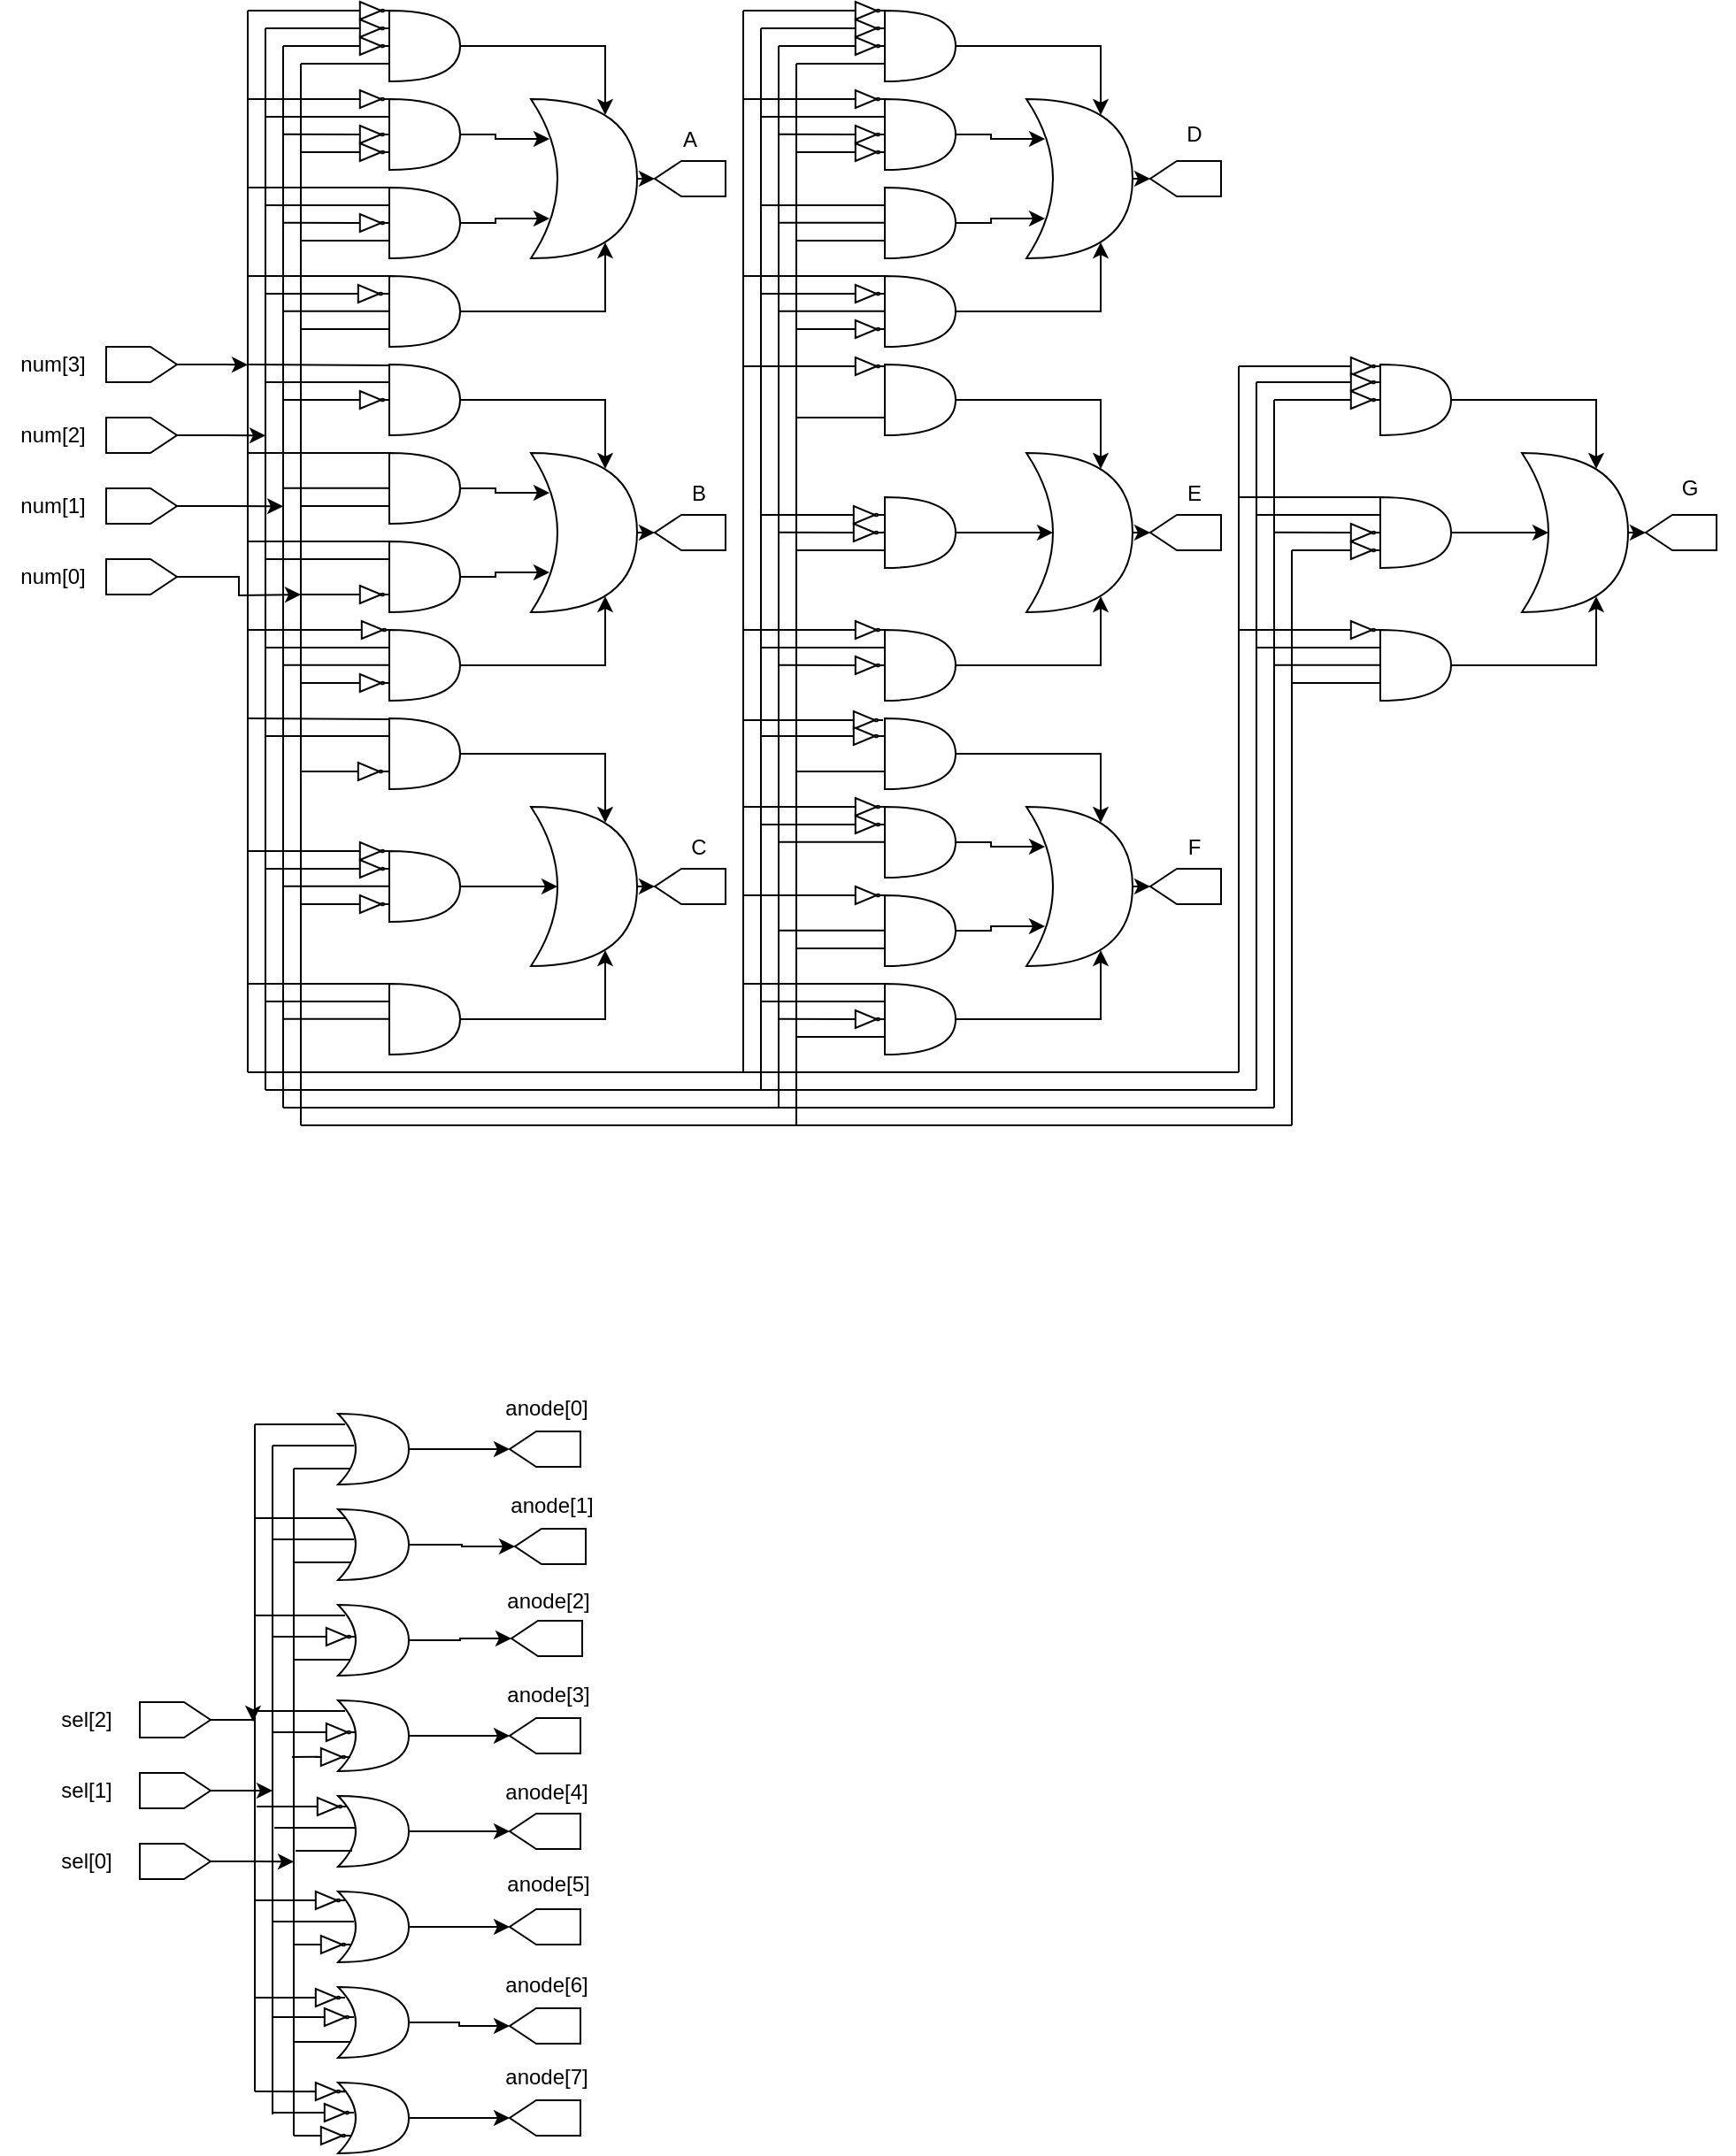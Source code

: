 <mxfile version="26.0.16">
  <diagram name="Page-1" id="YihKE9L7HjIjKjPsf9bq">
    <mxGraphModel dx="1725" dy="503" grid="1" gridSize="1" guides="1" tooltips="1" connect="1" arrows="1" fold="1" page="1" pageScale="1" pageWidth="850" pageHeight="1100" math="0" shadow="0">
      <root>
        <mxCell id="0" />
        <mxCell id="1" parent="0" />
        <mxCell id="Jp11gVg7JKC-Gpw7KqHW-248" style="edgeStyle=orthogonalEdgeStyle;rounded=0;orthogonalLoop=1;jettySize=auto;html=1;exitX=0.5;exitY=1;exitDx=0;exitDy=0;" edge="1" parent="1" source="Jp11gVg7JKC-Gpw7KqHW-1">
          <mxGeometry relative="1" as="geometry">
            <mxPoint x="150" y="370" as="targetPoint" />
          </mxGeometry>
        </mxCell>
        <mxCell id="Jp11gVg7JKC-Gpw7KqHW-1" value="" style="shape=offPageConnector;whiteSpace=wrap;html=1;direction=north;" vertex="1" parent="1">
          <mxGeometry x="40" y="350" width="40" height="20" as="geometry" />
        </mxCell>
        <mxCell id="Jp11gVg7JKC-Gpw7KqHW-246" style="edgeStyle=orthogonalEdgeStyle;rounded=0;orthogonalLoop=1;jettySize=auto;html=1;exitX=0.5;exitY=1;exitDx=0;exitDy=0;" edge="1" parent="1" source="Jp11gVg7JKC-Gpw7KqHW-5">
          <mxGeometry relative="1" as="geometry">
            <mxPoint x="140" y="320.143" as="targetPoint" />
          </mxGeometry>
        </mxCell>
        <mxCell id="Jp11gVg7JKC-Gpw7KqHW-5" value="" style="shape=offPageConnector;whiteSpace=wrap;html=1;direction=north;" vertex="1" parent="1">
          <mxGeometry x="40" y="310" width="40" height="20" as="geometry" />
        </mxCell>
        <mxCell id="Jp11gVg7JKC-Gpw7KqHW-245" style="edgeStyle=orthogonalEdgeStyle;rounded=0;orthogonalLoop=1;jettySize=auto;html=1;exitX=0.5;exitY=1;exitDx=0;exitDy=0;" edge="1" parent="1" source="Jp11gVg7JKC-Gpw7KqHW-6">
          <mxGeometry relative="1" as="geometry">
            <mxPoint x="130" y="280.143" as="targetPoint" />
          </mxGeometry>
        </mxCell>
        <mxCell id="Jp11gVg7JKC-Gpw7KqHW-6" value="" style="shape=offPageConnector;whiteSpace=wrap;html=1;direction=north;" vertex="1" parent="1">
          <mxGeometry x="40" y="270" width="40" height="20" as="geometry" />
        </mxCell>
        <mxCell id="Jp11gVg7JKC-Gpw7KqHW-244" style="edgeStyle=orthogonalEdgeStyle;rounded=0;orthogonalLoop=1;jettySize=auto;html=1;exitX=0.5;exitY=1;exitDx=0;exitDy=0;" edge="1" parent="1" source="Jp11gVg7JKC-Gpw7KqHW-7">
          <mxGeometry relative="1" as="geometry">
            <mxPoint x="120" y="240.143" as="targetPoint" />
          </mxGeometry>
        </mxCell>
        <mxCell id="Jp11gVg7JKC-Gpw7KqHW-7" value="" style="shape=offPageConnector;whiteSpace=wrap;html=1;direction=north;" vertex="1" parent="1">
          <mxGeometry x="40" y="230" width="40" height="20" as="geometry" />
        </mxCell>
        <mxCell id="Jp11gVg7JKC-Gpw7KqHW-11" value="" style="shape=or;whiteSpace=wrap;html=1;" vertex="1" parent="1">
          <mxGeometry x="200" y="40" width="40" height="40" as="geometry" />
        </mxCell>
        <mxCell id="Jp11gVg7JKC-Gpw7KqHW-15" value="num[3]" style="text;html=1;align=center;verticalAlign=middle;whiteSpace=wrap;rounded=0;" vertex="1" parent="1">
          <mxGeometry x="-20" y="230" width="60" height="20" as="geometry" />
        </mxCell>
        <mxCell id="Jp11gVg7JKC-Gpw7KqHW-17" value="num[2]" style="text;html=1;align=center;verticalAlign=middle;whiteSpace=wrap;rounded=0;" vertex="1" parent="1">
          <mxGeometry x="-20" y="270" width="60" height="20" as="geometry" />
        </mxCell>
        <mxCell id="Jp11gVg7JKC-Gpw7KqHW-18" value="num[1]" style="text;html=1;align=center;verticalAlign=middle;whiteSpace=wrap;rounded=0;" vertex="1" parent="1">
          <mxGeometry x="-20" y="310" width="60" height="20" as="geometry" />
        </mxCell>
        <mxCell id="Jp11gVg7JKC-Gpw7KqHW-19" value="num[0]" style="text;html=1;align=center;verticalAlign=middle;whiteSpace=wrap;rounded=0;" vertex="1" parent="1">
          <mxGeometry x="-20" y="350" width="60" height="20" as="geometry" />
        </mxCell>
        <mxCell id="Jp11gVg7JKC-Gpw7KqHW-39" value="" style="endArrow=none;html=1;rounded=0;" edge="1" parent="1">
          <mxGeometry width="50" height="50" relative="1" as="geometry">
            <mxPoint x="120" y="640" as="sourcePoint" />
            <mxPoint x="120" y="40" as="targetPoint" />
          </mxGeometry>
        </mxCell>
        <mxCell id="Jp11gVg7JKC-Gpw7KqHW-40" value="" style="endArrow=none;html=1;rounded=0;" edge="1" parent="1">
          <mxGeometry width="50" height="50" relative="1" as="geometry">
            <mxPoint x="130" y="650" as="sourcePoint" />
            <mxPoint x="130" y="50" as="targetPoint" />
          </mxGeometry>
        </mxCell>
        <mxCell id="Jp11gVg7JKC-Gpw7KqHW-41" value="" style="endArrow=none;html=1;rounded=0;" edge="1" parent="1">
          <mxGeometry width="50" height="50" relative="1" as="geometry">
            <mxPoint x="140" y="660" as="sourcePoint" />
            <mxPoint x="140" y="60" as="targetPoint" />
          </mxGeometry>
        </mxCell>
        <mxCell id="Jp11gVg7JKC-Gpw7KqHW-42" value="" style="endArrow=none;html=1;rounded=0;" edge="1" parent="1">
          <mxGeometry width="50" height="50" relative="1" as="geometry">
            <mxPoint x="150" y="670" as="sourcePoint" />
            <mxPoint x="150" y="70" as="targetPoint" />
          </mxGeometry>
        </mxCell>
        <mxCell id="Jp11gVg7JKC-Gpw7KqHW-47" value="" style="shape=or;whiteSpace=wrap;html=1;" vertex="1" parent="1">
          <mxGeometry x="200" y="190" width="40" height="40" as="geometry" />
        </mxCell>
        <mxCell id="Jp11gVg7JKC-Gpw7KqHW-48" value="" style="shape=or;whiteSpace=wrap;html=1;" vertex="1" parent="1">
          <mxGeometry x="200" y="90" width="40" height="40" as="geometry" />
        </mxCell>
        <mxCell id="Jp11gVg7JKC-Gpw7KqHW-49" value="" style="shape=or;whiteSpace=wrap;html=1;" vertex="1" parent="1">
          <mxGeometry x="200" y="140" width="40" height="40" as="geometry" />
        </mxCell>
        <mxCell id="Jp11gVg7JKC-Gpw7KqHW-50" value="" style="endArrow=none;html=1;rounded=0;entryX=-0.01;entryY=0.011;entryDx=0;entryDy=0;entryPerimeter=0;" edge="1" parent="1" source="Jp11gVg7JKC-Gpw7KqHW-334" target="Jp11gVg7JKC-Gpw7KqHW-11">
          <mxGeometry width="50" height="50" relative="1" as="geometry">
            <mxPoint x="120" y="40" as="sourcePoint" />
            <mxPoint x="170" y="-10" as="targetPoint" />
          </mxGeometry>
        </mxCell>
        <mxCell id="Jp11gVg7JKC-Gpw7KqHW-51" value="" style="endArrow=none;html=1;rounded=0;" edge="1" parent="1" source="Jp11gVg7JKC-Gpw7KqHW-337">
          <mxGeometry width="50" height="50" relative="1" as="geometry">
            <mxPoint x="130" y="50" as="sourcePoint" />
            <mxPoint x="200" y="50" as="targetPoint" />
          </mxGeometry>
        </mxCell>
        <mxCell id="Jp11gVg7JKC-Gpw7KqHW-53" value="" style="endArrow=none;html=1;rounded=0;" edge="1" parent="1" source="Jp11gVg7JKC-Gpw7KqHW-336">
          <mxGeometry width="50" height="50" relative="1" as="geometry">
            <mxPoint x="140" y="60" as="sourcePoint" />
            <mxPoint x="200" y="60" as="targetPoint" />
          </mxGeometry>
        </mxCell>
        <mxCell id="Jp11gVg7JKC-Gpw7KqHW-54" value="" style="endArrow=none;html=1;rounded=0;" edge="1" parent="1">
          <mxGeometry width="50" height="50" relative="1" as="geometry">
            <mxPoint x="150" y="170" as="sourcePoint" />
            <mxPoint x="200" y="170" as="targetPoint" />
          </mxGeometry>
        </mxCell>
        <mxCell id="Jp11gVg7JKC-Gpw7KqHW-55" value="" style="endArrow=none;html=1;rounded=0;entryX=-0.01;entryY=0.011;entryDx=0;entryDy=0;entryPerimeter=0;" edge="1" parent="1" source="Jp11gVg7JKC-Gpw7KqHW-342">
          <mxGeometry width="50" height="50" relative="1" as="geometry">
            <mxPoint x="120" y="90" as="sourcePoint" />
            <mxPoint x="200" y="90" as="targetPoint" />
          </mxGeometry>
        </mxCell>
        <mxCell id="Jp11gVg7JKC-Gpw7KqHW-56" value="" style="endArrow=none;html=1;rounded=0;entryX=-0.01;entryY=0.011;entryDx=0;entryDy=0;entryPerimeter=0;" edge="1" parent="1">
          <mxGeometry width="50" height="50" relative="1" as="geometry">
            <mxPoint x="120" y="140" as="sourcePoint" />
            <mxPoint x="200" y="140" as="targetPoint" />
          </mxGeometry>
        </mxCell>
        <mxCell id="Jp11gVg7JKC-Gpw7KqHW-57" value="" style="endArrow=none;html=1;rounded=0;entryX=-0.01;entryY=0.011;entryDx=0;entryDy=0;entryPerimeter=0;" edge="1" parent="1">
          <mxGeometry width="50" height="50" relative="1" as="geometry">
            <mxPoint x="120" y="190" as="sourcePoint" />
            <mxPoint x="200" y="190" as="targetPoint" />
          </mxGeometry>
        </mxCell>
        <mxCell id="Jp11gVg7JKC-Gpw7KqHW-58" value="" style="endArrow=none;html=1;rounded=0;" edge="1" parent="1">
          <mxGeometry width="50" height="50" relative="1" as="geometry">
            <mxPoint x="130" y="100" as="sourcePoint" />
            <mxPoint x="200" y="100" as="targetPoint" />
          </mxGeometry>
        </mxCell>
        <mxCell id="Jp11gVg7JKC-Gpw7KqHW-59" value="" style="endArrow=none;html=1;rounded=0;" edge="1" parent="1">
          <mxGeometry width="50" height="50" relative="1" as="geometry">
            <mxPoint x="130" y="150" as="sourcePoint" />
            <mxPoint x="200" y="150" as="targetPoint" />
          </mxGeometry>
        </mxCell>
        <mxCell id="Jp11gVg7JKC-Gpw7KqHW-60" value="" style="endArrow=none;html=1;rounded=0;" edge="1" parent="1" source="Jp11gVg7JKC-Gpw7KqHW-349">
          <mxGeometry width="50" height="50" relative="1" as="geometry">
            <mxPoint x="130" y="200" as="sourcePoint" />
            <mxPoint x="200" y="200" as="targetPoint" />
          </mxGeometry>
        </mxCell>
        <mxCell id="Jp11gVg7JKC-Gpw7KqHW-61" value="" style="endArrow=none;html=1;rounded=0;" edge="1" parent="1" source="Jp11gVg7JKC-Gpw7KqHW-341">
          <mxGeometry width="50" height="50" relative="1" as="geometry">
            <mxPoint x="140" y="109.82" as="sourcePoint" />
            <mxPoint x="200" y="109.82" as="targetPoint" />
          </mxGeometry>
        </mxCell>
        <mxCell id="Jp11gVg7JKC-Gpw7KqHW-62" value="" style="endArrow=none;html=1;rounded=0;" edge="1" parent="1" source="Jp11gVg7JKC-Gpw7KqHW-347">
          <mxGeometry width="50" height="50" relative="1" as="geometry">
            <mxPoint x="140" y="159.82" as="sourcePoint" />
            <mxPoint x="200" y="159.82" as="targetPoint" />
          </mxGeometry>
        </mxCell>
        <mxCell id="Jp11gVg7JKC-Gpw7KqHW-63" value="" style="endArrow=none;html=1;rounded=0;" edge="1" parent="1">
          <mxGeometry width="50" height="50" relative="1" as="geometry">
            <mxPoint x="140" y="209.82" as="sourcePoint" />
            <mxPoint x="200" y="209.82" as="targetPoint" />
          </mxGeometry>
        </mxCell>
        <mxCell id="Jp11gVg7JKC-Gpw7KqHW-64" value="" style="endArrow=none;html=1;rounded=0;" edge="1" parent="1" source="Jp11gVg7JKC-Gpw7KqHW-340">
          <mxGeometry width="50" height="50" relative="1" as="geometry">
            <mxPoint x="150" y="120" as="sourcePoint" />
            <mxPoint x="200" y="120" as="targetPoint" />
          </mxGeometry>
        </mxCell>
        <mxCell id="Jp11gVg7JKC-Gpw7KqHW-65" value="" style="endArrow=none;html=1;rounded=0;" edge="1" parent="1">
          <mxGeometry width="50" height="50" relative="1" as="geometry">
            <mxPoint x="150" y="70" as="sourcePoint" />
            <mxPoint x="200" y="70" as="targetPoint" />
          </mxGeometry>
        </mxCell>
        <mxCell id="Jp11gVg7JKC-Gpw7KqHW-66" value="" style="endArrow=none;html=1;rounded=0;" edge="1" parent="1">
          <mxGeometry width="50" height="50" relative="1" as="geometry">
            <mxPoint x="150" y="220" as="sourcePoint" />
            <mxPoint x="200" y="220" as="targetPoint" />
          </mxGeometry>
        </mxCell>
        <mxCell id="Jp11gVg7JKC-Gpw7KqHW-296" style="edgeStyle=orthogonalEdgeStyle;rounded=0;orthogonalLoop=1;jettySize=auto;html=1;exitX=1;exitY=0.5;exitDx=0;exitDy=0;exitPerimeter=0;entryX=0.5;entryY=1;entryDx=0;entryDy=0;" edge="1" parent="1" source="Jp11gVg7JKC-Gpw7KqHW-67" target="Jp11gVg7JKC-Gpw7KqHW-285">
          <mxGeometry relative="1" as="geometry" />
        </mxCell>
        <mxCell id="Jp11gVg7JKC-Gpw7KqHW-67" value="" style="shape=xor;whiteSpace=wrap;html=1;" vertex="1" parent="1">
          <mxGeometry x="280" y="90" width="60" height="90" as="geometry" />
        </mxCell>
        <mxCell id="Jp11gVg7JKC-Gpw7KqHW-68" value="" style="shape=or;whiteSpace=wrap;html=1;" vertex="1" parent="1">
          <mxGeometry x="200" y="240" width="40" height="40" as="geometry" />
        </mxCell>
        <mxCell id="Jp11gVg7JKC-Gpw7KqHW-69" value="" style="shape=or;whiteSpace=wrap;html=1;" vertex="1" parent="1">
          <mxGeometry x="200" y="390" width="40" height="40" as="geometry" />
        </mxCell>
        <mxCell id="Jp11gVg7JKC-Gpw7KqHW-70" value="" style="shape=or;whiteSpace=wrap;html=1;" vertex="1" parent="1">
          <mxGeometry x="200" y="290" width="40" height="40" as="geometry" />
        </mxCell>
        <mxCell id="Jp11gVg7JKC-Gpw7KqHW-71" value="" style="shape=or;whiteSpace=wrap;html=1;" vertex="1" parent="1">
          <mxGeometry x="200" y="340" width="40" height="40" as="geometry" />
        </mxCell>
        <mxCell id="Jp11gVg7JKC-Gpw7KqHW-72" value="" style="endArrow=none;html=1;rounded=0;entryX=-0.01;entryY=0.011;entryDx=0;entryDy=0;entryPerimeter=0;" edge="1" parent="1" target="Jp11gVg7JKC-Gpw7KqHW-68">
          <mxGeometry width="50" height="50" relative="1" as="geometry">
            <mxPoint x="120" y="240" as="sourcePoint" />
            <mxPoint x="170" y="190" as="targetPoint" />
          </mxGeometry>
        </mxCell>
        <mxCell id="Jp11gVg7JKC-Gpw7KqHW-73" value="" style="endArrow=none;html=1;rounded=0;" edge="1" parent="1">
          <mxGeometry width="50" height="50" relative="1" as="geometry">
            <mxPoint x="130" y="250" as="sourcePoint" />
            <mxPoint x="200" y="250" as="targetPoint" />
          </mxGeometry>
        </mxCell>
        <mxCell id="Jp11gVg7JKC-Gpw7KqHW-74" value="" style="endArrow=none;html=1;rounded=0;" edge="1" parent="1" source="Jp11gVg7JKC-Gpw7KqHW-351">
          <mxGeometry width="50" height="50" relative="1" as="geometry">
            <mxPoint x="140" y="260" as="sourcePoint" />
            <mxPoint x="200" y="260" as="targetPoint" />
          </mxGeometry>
        </mxCell>
        <mxCell id="Jp11gVg7JKC-Gpw7KqHW-75" value="" style="endArrow=none;html=1;rounded=0;" edge="1" parent="1" source="Jp11gVg7JKC-Gpw7KqHW-353">
          <mxGeometry width="50" height="50" relative="1" as="geometry">
            <mxPoint x="150" y="370" as="sourcePoint" />
            <mxPoint x="200" y="370" as="targetPoint" />
          </mxGeometry>
        </mxCell>
        <mxCell id="Jp11gVg7JKC-Gpw7KqHW-76" value="" style="endArrow=none;html=1;rounded=0;entryX=-0.01;entryY=0.011;entryDx=0;entryDy=0;entryPerimeter=0;" edge="1" parent="1">
          <mxGeometry width="50" height="50" relative="1" as="geometry">
            <mxPoint x="120" y="290" as="sourcePoint" />
            <mxPoint x="200" y="290" as="targetPoint" />
          </mxGeometry>
        </mxCell>
        <mxCell id="Jp11gVg7JKC-Gpw7KqHW-77" value="" style="endArrow=none;html=1;rounded=0;entryX=-0.01;entryY=0.011;entryDx=0;entryDy=0;entryPerimeter=0;" edge="1" parent="1">
          <mxGeometry width="50" height="50" relative="1" as="geometry">
            <mxPoint x="120" y="340" as="sourcePoint" />
            <mxPoint x="200" y="340" as="targetPoint" />
          </mxGeometry>
        </mxCell>
        <mxCell id="Jp11gVg7JKC-Gpw7KqHW-78" value="" style="endArrow=none;html=1;rounded=0;entryX=-0.01;entryY=0.011;entryDx=0;entryDy=0;entryPerimeter=0;" edge="1" parent="1" source="Jp11gVg7JKC-Gpw7KqHW-356">
          <mxGeometry width="50" height="50" relative="1" as="geometry">
            <mxPoint x="120" y="390" as="sourcePoint" />
            <mxPoint x="200" y="390" as="targetPoint" />
          </mxGeometry>
        </mxCell>
        <mxCell id="Jp11gVg7JKC-Gpw7KqHW-80" value="" style="endArrow=none;html=1;rounded=0;" edge="1" parent="1">
          <mxGeometry width="50" height="50" relative="1" as="geometry">
            <mxPoint x="130" y="350" as="sourcePoint" />
            <mxPoint x="200" y="350" as="targetPoint" />
          </mxGeometry>
        </mxCell>
        <mxCell id="Jp11gVg7JKC-Gpw7KqHW-81" value="" style="endArrow=none;html=1;rounded=0;" edge="1" parent="1">
          <mxGeometry width="50" height="50" relative="1" as="geometry">
            <mxPoint x="130" y="400" as="sourcePoint" />
            <mxPoint x="200" y="400" as="targetPoint" />
          </mxGeometry>
        </mxCell>
        <mxCell id="Jp11gVg7JKC-Gpw7KqHW-82" value="" style="endArrow=none;html=1;rounded=0;" edge="1" parent="1">
          <mxGeometry width="50" height="50" relative="1" as="geometry">
            <mxPoint x="140" y="309.82" as="sourcePoint" />
            <mxPoint x="200" y="309.82" as="targetPoint" />
          </mxGeometry>
        </mxCell>
        <mxCell id="Jp11gVg7JKC-Gpw7KqHW-84" value="" style="endArrow=none;html=1;rounded=0;" edge="1" parent="1">
          <mxGeometry width="50" height="50" relative="1" as="geometry">
            <mxPoint x="140" y="409.82" as="sourcePoint" />
            <mxPoint x="200" y="409.82" as="targetPoint" />
          </mxGeometry>
        </mxCell>
        <mxCell id="Jp11gVg7JKC-Gpw7KqHW-85" value="" style="endArrow=none;html=1;rounded=0;" edge="1" parent="1">
          <mxGeometry width="50" height="50" relative="1" as="geometry">
            <mxPoint x="150" y="320" as="sourcePoint" />
            <mxPoint x="200" y="320" as="targetPoint" />
          </mxGeometry>
        </mxCell>
        <mxCell id="Jp11gVg7JKC-Gpw7KqHW-87" value="" style="endArrow=none;html=1;rounded=0;" edge="1" parent="1" source="Jp11gVg7JKC-Gpw7KqHW-355">
          <mxGeometry width="50" height="50" relative="1" as="geometry">
            <mxPoint x="150" y="420" as="sourcePoint" />
            <mxPoint x="200" y="420" as="targetPoint" />
          </mxGeometry>
        </mxCell>
        <mxCell id="Jp11gVg7JKC-Gpw7KqHW-298" style="edgeStyle=orthogonalEdgeStyle;rounded=0;orthogonalLoop=1;jettySize=auto;html=1;exitX=1;exitY=0.5;exitDx=0;exitDy=0;exitPerimeter=0;entryX=0.5;entryY=1;entryDx=0;entryDy=0;" edge="1" parent="1" source="Jp11gVg7JKC-Gpw7KqHW-88" target="Jp11gVg7JKC-Gpw7KqHW-292">
          <mxGeometry relative="1" as="geometry" />
        </mxCell>
        <mxCell id="Jp11gVg7JKC-Gpw7KqHW-88" value="" style="shape=xor;whiteSpace=wrap;html=1;" vertex="1" parent="1">
          <mxGeometry x="280" y="290" width="60" height="90" as="geometry" />
        </mxCell>
        <mxCell id="Jp11gVg7JKC-Gpw7KqHW-89" value="" style="shape=or;whiteSpace=wrap;html=1;" vertex="1" parent="1">
          <mxGeometry x="200" y="440" width="40" height="40" as="geometry" />
        </mxCell>
        <mxCell id="Jp11gVg7JKC-Gpw7KqHW-90" value="" style="shape=or;whiteSpace=wrap;html=1;" vertex="1" parent="1">
          <mxGeometry x="200" y="590" width="40" height="40" as="geometry" />
        </mxCell>
        <mxCell id="Jp11gVg7JKC-Gpw7KqHW-91" value="" style="shape=or;whiteSpace=wrap;html=1;" vertex="1" parent="1">
          <mxGeometry x="200" y="515" width="40" height="40" as="geometry" />
        </mxCell>
        <mxCell id="Jp11gVg7JKC-Gpw7KqHW-93" value="" style="endArrow=none;html=1;rounded=0;entryX=-0.01;entryY=0.011;entryDx=0;entryDy=0;entryPerimeter=0;" edge="1" parent="1" target="Jp11gVg7JKC-Gpw7KqHW-89">
          <mxGeometry width="50" height="50" relative="1" as="geometry">
            <mxPoint x="120" y="440" as="sourcePoint" />
            <mxPoint x="170" y="390" as="targetPoint" />
          </mxGeometry>
        </mxCell>
        <mxCell id="Jp11gVg7JKC-Gpw7KqHW-94" value="" style="endArrow=none;html=1;rounded=0;" edge="1" parent="1">
          <mxGeometry width="50" height="50" relative="1" as="geometry">
            <mxPoint x="130" y="450" as="sourcePoint" />
            <mxPoint x="200" y="450" as="targetPoint" />
          </mxGeometry>
        </mxCell>
        <mxCell id="Jp11gVg7JKC-Gpw7KqHW-97" value="" style="endArrow=none;html=1;rounded=0;entryX=-0.01;entryY=0.011;entryDx=0;entryDy=0;entryPerimeter=0;" edge="1" parent="1" source="Jp11gVg7JKC-Gpw7KqHW-363">
          <mxGeometry width="50" height="50" relative="1" as="geometry">
            <mxPoint x="120" y="515" as="sourcePoint" />
            <mxPoint x="200" y="515" as="targetPoint" />
          </mxGeometry>
        </mxCell>
        <mxCell id="Jp11gVg7JKC-Gpw7KqHW-99" value="" style="endArrow=none;html=1;rounded=0;entryX=-0.01;entryY=0.011;entryDx=0;entryDy=0;entryPerimeter=0;" edge="1" parent="1">
          <mxGeometry width="50" height="50" relative="1" as="geometry">
            <mxPoint x="120" y="590" as="sourcePoint" />
            <mxPoint x="200" y="590" as="targetPoint" />
          </mxGeometry>
        </mxCell>
        <mxCell id="Jp11gVg7JKC-Gpw7KqHW-100" value="" style="endArrow=none;html=1;rounded=0;" edge="1" parent="1" source="Jp11gVg7JKC-Gpw7KqHW-362">
          <mxGeometry width="50" height="50" relative="1" as="geometry">
            <mxPoint x="130" y="525" as="sourcePoint" />
            <mxPoint x="200" y="525" as="targetPoint" />
          </mxGeometry>
        </mxCell>
        <mxCell id="Jp11gVg7JKC-Gpw7KqHW-102" value="" style="endArrow=none;html=1;rounded=0;" edge="1" parent="1">
          <mxGeometry width="50" height="50" relative="1" as="geometry">
            <mxPoint x="130" y="600" as="sourcePoint" />
            <mxPoint x="200" y="600" as="targetPoint" />
          </mxGeometry>
        </mxCell>
        <mxCell id="Jp11gVg7JKC-Gpw7KqHW-103" value="" style="endArrow=none;html=1;rounded=0;" edge="1" parent="1">
          <mxGeometry width="50" height="50" relative="1" as="geometry">
            <mxPoint x="140" y="534.82" as="sourcePoint" />
            <mxPoint x="200" y="534.82" as="targetPoint" />
          </mxGeometry>
        </mxCell>
        <mxCell id="Jp11gVg7JKC-Gpw7KqHW-105" value="" style="endArrow=none;html=1;rounded=0;" edge="1" parent="1">
          <mxGeometry width="50" height="50" relative="1" as="geometry">
            <mxPoint x="140" y="609.82" as="sourcePoint" />
            <mxPoint x="200" y="609.82" as="targetPoint" />
          </mxGeometry>
        </mxCell>
        <mxCell id="Jp11gVg7JKC-Gpw7KqHW-106" value="" style="endArrow=none;html=1;rounded=0;" edge="1" parent="1" source="Jp11gVg7JKC-Gpw7KqHW-361">
          <mxGeometry width="50" height="50" relative="1" as="geometry">
            <mxPoint x="150" y="545" as="sourcePoint" />
            <mxPoint x="200" y="545" as="targetPoint" />
          </mxGeometry>
        </mxCell>
        <mxCell id="Jp11gVg7JKC-Gpw7KqHW-107" value="" style="endArrow=none;html=1;rounded=0;" edge="1" parent="1" source="Jp11gVg7JKC-Gpw7KqHW-359">
          <mxGeometry width="50" height="50" relative="1" as="geometry">
            <mxPoint x="150" y="470" as="sourcePoint" />
            <mxPoint x="200" y="470" as="targetPoint" />
          </mxGeometry>
        </mxCell>
        <mxCell id="Jp11gVg7JKC-Gpw7KqHW-299" style="edgeStyle=orthogonalEdgeStyle;rounded=0;orthogonalLoop=1;jettySize=auto;html=1;exitX=1;exitY=0.5;exitDx=0;exitDy=0;exitPerimeter=0;entryX=0.5;entryY=1;entryDx=0;entryDy=0;" edge="1" parent="1" source="Jp11gVg7JKC-Gpw7KqHW-109" target="Jp11gVg7JKC-Gpw7KqHW-291">
          <mxGeometry relative="1" as="geometry" />
        </mxCell>
        <mxCell id="Jp11gVg7JKC-Gpw7KqHW-109" value="" style="shape=xor;whiteSpace=wrap;html=1;" vertex="1" parent="1">
          <mxGeometry x="280" y="490" width="60" height="90" as="geometry" />
        </mxCell>
        <mxCell id="Jp11gVg7JKC-Gpw7KqHW-110" value="" style="shape=or;whiteSpace=wrap;html=1;" vertex="1" parent="1">
          <mxGeometry x="480" y="40" width="40" height="40" as="geometry" />
        </mxCell>
        <mxCell id="Jp11gVg7JKC-Gpw7KqHW-111" value="" style="endArrow=none;html=1;rounded=0;" edge="1" parent="1">
          <mxGeometry width="50" height="50" relative="1" as="geometry">
            <mxPoint x="400" y="640" as="sourcePoint" />
            <mxPoint x="400" y="40" as="targetPoint" />
          </mxGeometry>
        </mxCell>
        <mxCell id="Jp11gVg7JKC-Gpw7KqHW-112" value="" style="endArrow=none;html=1;rounded=0;" edge="1" parent="1">
          <mxGeometry width="50" height="50" relative="1" as="geometry">
            <mxPoint x="410" y="650" as="sourcePoint" />
            <mxPoint x="410" y="50" as="targetPoint" />
          </mxGeometry>
        </mxCell>
        <mxCell id="Jp11gVg7JKC-Gpw7KqHW-113" value="" style="endArrow=none;html=1;rounded=0;" edge="1" parent="1">
          <mxGeometry width="50" height="50" relative="1" as="geometry">
            <mxPoint x="420" y="660" as="sourcePoint" />
            <mxPoint x="420" y="60" as="targetPoint" />
          </mxGeometry>
        </mxCell>
        <mxCell id="Jp11gVg7JKC-Gpw7KqHW-114" value="" style="endArrow=none;html=1;rounded=0;" edge="1" parent="1">
          <mxGeometry width="50" height="50" relative="1" as="geometry">
            <mxPoint x="430" y="670" as="sourcePoint" />
            <mxPoint x="430" y="70" as="targetPoint" />
          </mxGeometry>
        </mxCell>
        <mxCell id="Jp11gVg7JKC-Gpw7KqHW-115" value="" style="shape=or;whiteSpace=wrap;html=1;" vertex="1" parent="1">
          <mxGeometry x="480" y="190" width="40" height="40" as="geometry" />
        </mxCell>
        <mxCell id="Jp11gVg7JKC-Gpw7KqHW-116" value="" style="shape=or;whiteSpace=wrap;html=1;" vertex="1" parent="1">
          <mxGeometry x="480" y="90" width="40" height="40" as="geometry" />
        </mxCell>
        <mxCell id="Jp11gVg7JKC-Gpw7KqHW-117" value="" style="shape=or;whiteSpace=wrap;html=1;" vertex="1" parent="1">
          <mxGeometry x="480" y="140" width="40" height="40" as="geometry" />
        </mxCell>
        <mxCell id="Jp11gVg7JKC-Gpw7KqHW-118" value="" style="endArrow=none;html=1;rounded=0;entryX=-0.01;entryY=0.011;entryDx=0;entryDy=0;entryPerimeter=0;" edge="1" parent="1" target="Jp11gVg7JKC-Gpw7KqHW-110" source="Jp11gVg7JKC-Gpw7KqHW-370">
          <mxGeometry width="50" height="50" relative="1" as="geometry">
            <mxPoint x="400" y="40" as="sourcePoint" />
            <mxPoint x="450" y="-10" as="targetPoint" />
          </mxGeometry>
        </mxCell>
        <mxCell id="Jp11gVg7JKC-Gpw7KqHW-119" value="" style="endArrow=none;html=1;rounded=0;" edge="1" parent="1" source="Jp11gVg7JKC-Gpw7KqHW-369">
          <mxGeometry width="50" height="50" relative="1" as="geometry">
            <mxPoint x="410" y="50" as="sourcePoint" />
            <mxPoint x="480" y="50" as="targetPoint" />
          </mxGeometry>
        </mxCell>
        <mxCell id="Jp11gVg7JKC-Gpw7KqHW-120" value="" style="endArrow=none;html=1;rounded=0;" edge="1" parent="1" source="Jp11gVg7JKC-Gpw7KqHW-368">
          <mxGeometry width="50" height="50" relative="1" as="geometry">
            <mxPoint x="420" y="60" as="sourcePoint" />
            <mxPoint x="480" y="60" as="targetPoint" />
          </mxGeometry>
        </mxCell>
        <mxCell id="Jp11gVg7JKC-Gpw7KqHW-121" value="" style="endArrow=none;html=1;rounded=0;" edge="1" parent="1">
          <mxGeometry width="50" height="50" relative="1" as="geometry">
            <mxPoint x="430" y="170" as="sourcePoint" />
            <mxPoint x="480" y="170" as="targetPoint" />
          </mxGeometry>
        </mxCell>
        <mxCell id="Jp11gVg7JKC-Gpw7KqHW-122" value="" style="endArrow=none;html=1;rounded=0;entryX=-0.01;entryY=0.011;entryDx=0;entryDy=0;entryPerimeter=0;" edge="1" parent="1" source="Jp11gVg7JKC-Gpw7KqHW-375">
          <mxGeometry width="50" height="50" relative="1" as="geometry">
            <mxPoint x="400" y="90" as="sourcePoint" />
            <mxPoint x="480" y="90" as="targetPoint" />
          </mxGeometry>
        </mxCell>
        <mxCell id="Jp11gVg7JKC-Gpw7KqHW-124" value="" style="endArrow=none;html=1;rounded=0;entryX=-0.01;entryY=0.011;entryDx=0;entryDy=0;entryPerimeter=0;" edge="1" parent="1">
          <mxGeometry width="50" height="50" relative="1" as="geometry">
            <mxPoint x="400" y="190" as="sourcePoint" />
            <mxPoint x="480" y="190" as="targetPoint" />
          </mxGeometry>
        </mxCell>
        <mxCell id="Jp11gVg7JKC-Gpw7KqHW-125" value="" style="endArrow=none;html=1;rounded=0;" edge="1" parent="1">
          <mxGeometry width="50" height="50" relative="1" as="geometry">
            <mxPoint x="410" y="100" as="sourcePoint" />
            <mxPoint x="480" y="100" as="targetPoint" />
          </mxGeometry>
        </mxCell>
        <mxCell id="Jp11gVg7JKC-Gpw7KqHW-126" value="" style="endArrow=none;html=1;rounded=0;" edge="1" parent="1">
          <mxGeometry width="50" height="50" relative="1" as="geometry">
            <mxPoint x="410" y="150" as="sourcePoint" />
            <mxPoint x="480" y="150" as="targetPoint" />
          </mxGeometry>
        </mxCell>
        <mxCell id="Jp11gVg7JKC-Gpw7KqHW-127" value="" style="endArrow=none;html=1;rounded=0;" edge="1" parent="1" source="Jp11gVg7JKC-Gpw7KqHW-380">
          <mxGeometry width="50" height="50" relative="1" as="geometry">
            <mxPoint x="410" y="200" as="sourcePoint" />
            <mxPoint x="480" y="200" as="targetPoint" />
          </mxGeometry>
        </mxCell>
        <mxCell id="Jp11gVg7JKC-Gpw7KqHW-128" value="" style="endArrow=none;html=1;rounded=0;" edge="1" parent="1" source="Jp11gVg7JKC-Gpw7KqHW-374">
          <mxGeometry width="50" height="50" relative="1" as="geometry">
            <mxPoint x="420" y="109.82" as="sourcePoint" />
            <mxPoint x="480" y="109.82" as="targetPoint" />
          </mxGeometry>
        </mxCell>
        <mxCell id="Jp11gVg7JKC-Gpw7KqHW-129" value="" style="endArrow=none;html=1;rounded=0;" edge="1" parent="1">
          <mxGeometry width="50" height="50" relative="1" as="geometry">
            <mxPoint x="420" y="159.82" as="sourcePoint" />
            <mxPoint x="480" y="159.82" as="targetPoint" />
          </mxGeometry>
        </mxCell>
        <mxCell id="Jp11gVg7JKC-Gpw7KqHW-130" value="" style="endArrow=none;html=1;rounded=0;" edge="1" parent="1">
          <mxGeometry width="50" height="50" relative="1" as="geometry">
            <mxPoint x="420" y="209.82" as="sourcePoint" />
            <mxPoint x="480" y="209.82" as="targetPoint" />
          </mxGeometry>
        </mxCell>
        <mxCell id="Jp11gVg7JKC-Gpw7KqHW-131" value="" style="endArrow=none;html=1;rounded=0;" edge="1" parent="1" source="Jp11gVg7JKC-Gpw7KqHW-367">
          <mxGeometry width="50" height="50" relative="1" as="geometry">
            <mxPoint x="430" y="120" as="sourcePoint" />
            <mxPoint x="480" y="120" as="targetPoint" />
          </mxGeometry>
        </mxCell>
        <mxCell id="Jp11gVg7JKC-Gpw7KqHW-132" value="" style="endArrow=none;html=1;rounded=0;" edge="1" parent="1">
          <mxGeometry width="50" height="50" relative="1" as="geometry">
            <mxPoint x="430" y="70" as="sourcePoint" />
            <mxPoint x="480" y="70" as="targetPoint" />
          </mxGeometry>
        </mxCell>
        <mxCell id="Jp11gVg7JKC-Gpw7KqHW-133" value="" style="endArrow=none;html=1;rounded=0;" edge="1" parent="1" source="Jp11gVg7JKC-Gpw7KqHW-379">
          <mxGeometry width="50" height="50" relative="1" as="geometry">
            <mxPoint x="430" y="220" as="sourcePoint" />
            <mxPoint x="480" y="220" as="targetPoint" />
          </mxGeometry>
        </mxCell>
        <mxCell id="Jp11gVg7JKC-Gpw7KqHW-300" style="edgeStyle=orthogonalEdgeStyle;rounded=0;orthogonalLoop=1;jettySize=auto;html=1;exitX=1;exitY=0.5;exitDx=0;exitDy=0;exitPerimeter=0;entryX=0.5;entryY=1;entryDx=0;entryDy=0;" edge="1" parent="1" source="Jp11gVg7JKC-Gpw7KqHW-134" target="Jp11gVg7JKC-Gpw7KqHW-290">
          <mxGeometry relative="1" as="geometry" />
        </mxCell>
        <mxCell id="Jp11gVg7JKC-Gpw7KqHW-134" value="" style="shape=xor;whiteSpace=wrap;html=1;" vertex="1" parent="1">
          <mxGeometry x="560" y="90" width="60" height="90" as="geometry" />
        </mxCell>
        <mxCell id="Jp11gVg7JKC-Gpw7KqHW-135" value="" style="shape=or;whiteSpace=wrap;html=1;" vertex="1" parent="1">
          <mxGeometry x="480" y="240" width="40" height="40" as="geometry" />
        </mxCell>
        <mxCell id="Jp11gVg7JKC-Gpw7KqHW-136" value="" style="shape=or;whiteSpace=wrap;html=1;" vertex="1" parent="1">
          <mxGeometry x="480" y="390" width="40" height="40" as="geometry" />
        </mxCell>
        <mxCell id="Jp11gVg7JKC-Gpw7KqHW-271" value="" style="edgeStyle=orthogonalEdgeStyle;rounded=0;orthogonalLoop=1;jettySize=auto;html=1;entryX=0.25;entryY=0.5;entryDx=0;entryDy=0;entryPerimeter=0;" edge="1" parent="1" source="Jp11gVg7JKC-Gpw7KqHW-137" target="Jp11gVg7JKC-Gpw7KqHW-155">
          <mxGeometry relative="1" as="geometry" />
        </mxCell>
        <mxCell id="Jp11gVg7JKC-Gpw7KqHW-137" value="" style="shape=or;whiteSpace=wrap;html=1;" vertex="1" parent="1">
          <mxGeometry x="480" y="315" width="40" height="40" as="geometry" />
        </mxCell>
        <mxCell id="Jp11gVg7JKC-Gpw7KqHW-139" value="" style="endArrow=none;html=1;rounded=0;entryX=-0.01;entryY=0.011;entryDx=0;entryDy=0;entryPerimeter=0;" edge="1" parent="1" target="Jp11gVg7JKC-Gpw7KqHW-135" source="Jp11gVg7JKC-Gpw7KqHW-389">
          <mxGeometry width="50" height="50" relative="1" as="geometry">
            <mxPoint x="400" y="240" as="sourcePoint" />
            <mxPoint x="450" y="190" as="targetPoint" />
          </mxGeometry>
        </mxCell>
        <mxCell id="Jp11gVg7JKC-Gpw7KqHW-145" value="" style="endArrow=none;html=1;rounded=0;entryX=-0.01;entryY=0.011;entryDx=0;entryDy=0;entryPerimeter=0;" edge="1" parent="1" source="Jp11gVg7JKC-Gpw7KqHW-395">
          <mxGeometry width="50" height="50" relative="1" as="geometry">
            <mxPoint x="400" y="390" as="sourcePoint" />
            <mxPoint x="480" y="390" as="targetPoint" />
          </mxGeometry>
        </mxCell>
        <mxCell id="Jp11gVg7JKC-Gpw7KqHW-146" value="" style="endArrow=none;html=1;rounded=0;" edge="1" parent="1" source="Jp11gVg7JKC-Gpw7KqHW-392">
          <mxGeometry width="50" height="50" relative="1" as="geometry">
            <mxPoint x="410" y="325" as="sourcePoint" />
            <mxPoint x="480" y="325" as="targetPoint" />
          </mxGeometry>
        </mxCell>
        <mxCell id="Jp11gVg7JKC-Gpw7KqHW-148" value="" style="endArrow=none;html=1;rounded=0;" edge="1" parent="1">
          <mxGeometry width="50" height="50" relative="1" as="geometry">
            <mxPoint x="410" y="400" as="sourcePoint" />
            <mxPoint x="480" y="400" as="targetPoint" />
          </mxGeometry>
        </mxCell>
        <mxCell id="Jp11gVg7JKC-Gpw7KqHW-149" value="" style="endArrow=none;html=1;rounded=0;" edge="1" parent="1" source="Jp11gVg7JKC-Gpw7KqHW-391">
          <mxGeometry width="50" height="50" relative="1" as="geometry">
            <mxPoint x="420" y="334.82" as="sourcePoint" />
            <mxPoint x="480" y="334.82" as="targetPoint" />
          </mxGeometry>
        </mxCell>
        <mxCell id="Jp11gVg7JKC-Gpw7KqHW-151" value="" style="endArrow=none;html=1;rounded=0;" edge="1" parent="1" source="Jp11gVg7JKC-Gpw7KqHW-397">
          <mxGeometry width="50" height="50" relative="1" as="geometry">
            <mxPoint x="420" y="409.82" as="sourcePoint" />
            <mxPoint x="480" y="409.82" as="targetPoint" />
          </mxGeometry>
        </mxCell>
        <mxCell id="Jp11gVg7JKC-Gpw7KqHW-152" value="" style="endArrow=none;html=1;rounded=0;" edge="1" parent="1">
          <mxGeometry width="50" height="50" relative="1" as="geometry">
            <mxPoint x="430" y="345" as="sourcePoint" />
            <mxPoint x="480" y="345" as="targetPoint" />
          </mxGeometry>
        </mxCell>
        <mxCell id="Jp11gVg7JKC-Gpw7KqHW-153" value="" style="endArrow=none;html=1;rounded=0;" edge="1" parent="1">
          <mxGeometry width="50" height="50" relative="1" as="geometry">
            <mxPoint x="430" y="270" as="sourcePoint" />
            <mxPoint x="480" y="270" as="targetPoint" />
          </mxGeometry>
        </mxCell>
        <mxCell id="Jp11gVg7JKC-Gpw7KqHW-301" style="edgeStyle=orthogonalEdgeStyle;rounded=0;orthogonalLoop=1;jettySize=auto;html=1;exitX=1;exitY=0.5;exitDx=0;exitDy=0;exitPerimeter=0;entryX=0.5;entryY=1;entryDx=0;entryDy=0;" edge="1" parent="1" source="Jp11gVg7JKC-Gpw7KqHW-155" target="Jp11gVg7JKC-Gpw7KqHW-289">
          <mxGeometry relative="1" as="geometry" />
        </mxCell>
        <mxCell id="Jp11gVg7JKC-Gpw7KqHW-155" value="" style="shape=xor;whiteSpace=wrap;html=1;" vertex="1" parent="1">
          <mxGeometry x="560" y="290" width="60" height="90" as="geometry" />
        </mxCell>
        <mxCell id="Jp11gVg7JKC-Gpw7KqHW-156" value="" style="shape=or;whiteSpace=wrap;html=1;" vertex="1" parent="1">
          <mxGeometry x="480" y="440" width="40" height="40" as="geometry" />
        </mxCell>
        <mxCell id="Jp11gVg7JKC-Gpw7KqHW-157" value="" style="shape=or;whiteSpace=wrap;html=1;" vertex="1" parent="1">
          <mxGeometry x="480" y="590" width="40" height="40" as="geometry" />
        </mxCell>
        <mxCell id="Jp11gVg7JKC-Gpw7KqHW-158" value="" style="shape=or;whiteSpace=wrap;html=1;" vertex="1" parent="1">
          <mxGeometry x="480" y="490" width="40" height="40" as="geometry" />
        </mxCell>
        <mxCell id="Jp11gVg7JKC-Gpw7KqHW-159" value="" style="shape=or;whiteSpace=wrap;html=1;" vertex="1" parent="1">
          <mxGeometry x="480" y="540" width="40" height="40" as="geometry" />
        </mxCell>
        <mxCell id="Jp11gVg7JKC-Gpw7KqHW-160" value="" style="endArrow=none;html=1;rounded=0;entryX=-0.01;entryY=0.011;entryDx=0;entryDy=0;entryPerimeter=0;" edge="1" parent="1" target="Jp11gVg7JKC-Gpw7KqHW-156" source="Jp11gVg7JKC-Gpw7KqHW-399">
          <mxGeometry width="50" height="50" relative="1" as="geometry">
            <mxPoint x="400" y="440" as="sourcePoint" />
            <mxPoint x="450" y="390" as="targetPoint" />
          </mxGeometry>
        </mxCell>
        <mxCell id="Jp11gVg7JKC-Gpw7KqHW-161" value="" style="endArrow=none;html=1;rounded=0;" edge="1" parent="1" source="Jp11gVg7JKC-Gpw7KqHW-401">
          <mxGeometry width="50" height="50" relative="1" as="geometry">
            <mxPoint x="410" y="450" as="sourcePoint" />
            <mxPoint x="480" y="450" as="targetPoint" />
          </mxGeometry>
        </mxCell>
        <mxCell id="Jp11gVg7JKC-Gpw7KqHW-163" value="" style="endArrow=none;html=1;rounded=0;" edge="1" parent="1">
          <mxGeometry width="50" height="50" relative="1" as="geometry">
            <mxPoint x="430" y="570" as="sourcePoint" />
            <mxPoint x="480" y="570" as="targetPoint" />
          </mxGeometry>
        </mxCell>
        <mxCell id="Jp11gVg7JKC-Gpw7KqHW-164" value="" style="endArrow=none;html=1;rounded=0;entryX=-0.01;entryY=0.011;entryDx=0;entryDy=0;entryPerimeter=0;" edge="1" parent="1" source="Jp11gVg7JKC-Gpw7KqHW-404">
          <mxGeometry width="50" height="50" relative="1" as="geometry">
            <mxPoint x="400" y="490" as="sourcePoint" />
            <mxPoint x="480" y="490" as="targetPoint" />
          </mxGeometry>
        </mxCell>
        <mxCell id="Jp11gVg7JKC-Gpw7KqHW-165" value="" style="endArrow=none;html=1;rounded=0;entryX=-0.01;entryY=0.011;entryDx=0;entryDy=0;entryPerimeter=0;" edge="1" parent="1">
          <mxGeometry width="50" height="50" relative="1" as="geometry">
            <mxPoint x="400" y="540" as="sourcePoint" />
            <mxPoint x="480" y="540" as="targetPoint" />
          </mxGeometry>
        </mxCell>
        <mxCell id="Jp11gVg7JKC-Gpw7KqHW-166" value="" style="endArrow=none;html=1;rounded=0;entryX=-0.01;entryY=0.011;entryDx=0;entryDy=0;entryPerimeter=0;" edge="1" parent="1">
          <mxGeometry width="50" height="50" relative="1" as="geometry">
            <mxPoint x="400" y="590" as="sourcePoint" />
            <mxPoint x="480" y="590" as="targetPoint" />
          </mxGeometry>
        </mxCell>
        <mxCell id="Jp11gVg7JKC-Gpw7KqHW-167" value="" style="endArrow=none;html=1;rounded=0;" edge="1" parent="1" source="Jp11gVg7JKC-Gpw7KqHW-403">
          <mxGeometry width="50" height="50" relative="1" as="geometry">
            <mxPoint x="410" y="500" as="sourcePoint" />
            <mxPoint x="480" y="500" as="targetPoint" />
          </mxGeometry>
        </mxCell>
        <mxCell id="Jp11gVg7JKC-Gpw7KqHW-169" value="" style="endArrow=none;html=1;rounded=0;" edge="1" parent="1">
          <mxGeometry width="50" height="50" relative="1" as="geometry">
            <mxPoint x="410" y="600" as="sourcePoint" />
            <mxPoint x="480" y="600" as="targetPoint" />
          </mxGeometry>
        </mxCell>
        <mxCell id="Jp11gVg7JKC-Gpw7KqHW-170" value="" style="endArrow=none;html=1;rounded=0;" edge="1" parent="1">
          <mxGeometry width="50" height="50" relative="1" as="geometry">
            <mxPoint x="420" y="509.82" as="sourcePoint" />
            <mxPoint x="480" y="509.82" as="targetPoint" />
          </mxGeometry>
        </mxCell>
        <mxCell id="Jp11gVg7JKC-Gpw7KqHW-171" value="" style="endArrow=none;html=1;rounded=0;" edge="1" parent="1">
          <mxGeometry width="50" height="50" relative="1" as="geometry">
            <mxPoint x="420" y="559.82" as="sourcePoint" />
            <mxPoint x="480" y="559.82" as="targetPoint" />
          </mxGeometry>
        </mxCell>
        <mxCell id="Jp11gVg7JKC-Gpw7KqHW-172" value="" style="endArrow=none;html=1;rounded=0;" edge="1" parent="1" source="Jp11gVg7JKC-Gpw7KqHW-410">
          <mxGeometry width="50" height="50" relative="1" as="geometry">
            <mxPoint x="420" y="609.82" as="sourcePoint" />
            <mxPoint x="480" y="609.82" as="targetPoint" />
          </mxGeometry>
        </mxCell>
        <mxCell id="Jp11gVg7JKC-Gpw7KqHW-174" value="" style="endArrow=none;html=1;rounded=0;" edge="1" parent="1">
          <mxGeometry width="50" height="50" relative="1" as="geometry">
            <mxPoint x="430" y="470" as="sourcePoint" />
            <mxPoint x="480" y="470" as="targetPoint" />
          </mxGeometry>
        </mxCell>
        <mxCell id="Jp11gVg7JKC-Gpw7KqHW-175" value="" style="endArrow=none;html=1;rounded=0;" edge="1" parent="1">
          <mxGeometry width="50" height="50" relative="1" as="geometry">
            <mxPoint x="430" y="620" as="sourcePoint" />
            <mxPoint x="480" y="620" as="targetPoint" />
          </mxGeometry>
        </mxCell>
        <mxCell id="Jp11gVg7JKC-Gpw7KqHW-302" style="edgeStyle=orthogonalEdgeStyle;rounded=0;orthogonalLoop=1;jettySize=auto;html=1;exitX=1;exitY=0.5;exitDx=0;exitDy=0;exitPerimeter=0;entryX=0.5;entryY=1;entryDx=0;entryDy=0;" edge="1" parent="1" source="Jp11gVg7JKC-Gpw7KqHW-176" target="Jp11gVg7JKC-Gpw7KqHW-288">
          <mxGeometry relative="1" as="geometry" />
        </mxCell>
        <mxCell id="Jp11gVg7JKC-Gpw7KqHW-176" value="" style="shape=xor;whiteSpace=wrap;html=1;" vertex="1" parent="1">
          <mxGeometry x="560" y="490" width="60" height="90" as="geometry" />
        </mxCell>
        <mxCell id="Jp11gVg7JKC-Gpw7KqHW-178" value="" style="endArrow=none;html=1;rounded=0;" edge="1" parent="1">
          <mxGeometry width="50" height="50" relative="1" as="geometry">
            <mxPoint x="680" y="640" as="sourcePoint" />
            <mxPoint x="680" y="241" as="targetPoint" />
          </mxGeometry>
        </mxCell>
        <mxCell id="Jp11gVg7JKC-Gpw7KqHW-179" value="" style="endArrow=none;html=1;rounded=0;" edge="1" parent="1">
          <mxGeometry width="50" height="50" relative="1" as="geometry">
            <mxPoint x="690" y="650" as="sourcePoint" />
            <mxPoint x="690" y="250" as="targetPoint" />
          </mxGeometry>
        </mxCell>
        <mxCell id="Jp11gVg7JKC-Gpw7KqHW-180" value="" style="endArrow=none;html=1;rounded=0;" edge="1" parent="1">
          <mxGeometry width="50" height="50" relative="1" as="geometry">
            <mxPoint x="700" y="660" as="sourcePoint" />
            <mxPoint x="700" y="260" as="targetPoint" />
          </mxGeometry>
        </mxCell>
        <mxCell id="Jp11gVg7JKC-Gpw7KqHW-181" value="" style="endArrow=none;html=1;rounded=0;" edge="1" parent="1">
          <mxGeometry width="50" height="50" relative="1" as="geometry">
            <mxPoint x="710" y="670" as="sourcePoint" />
            <mxPoint x="710" y="345" as="targetPoint" />
          </mxGeometry>
        </mxCell>
        <mxCell id="Jp11gVg7JKC-Gpw7KqHW-223" value="" style="shape=or;whiteSpace=wrap;html=1;" vertex="1" parent="1">
          <mxGeometry x="760" y="240" width="40" height="40" as="geometry" />
        </mxCell>
        <mxCell id="Jp11gVg7JKC-Gpw7KqHW-224" value="" style="shape=or;whiteSpace=wrap;html=1;" vertex="1" parent="1">
          <mxGeometry x="760" y="390" width="40" height="40" as="geometry" />
        </mxCell>
        <mxCell id="Jp11gVg7JKC-Gpw7KqHW-226" value="" style="shape=or;whiteSpace=wrap;html=1;" vertex="1" parent="1">
          <mxGeometry x="760" y="315" width="40" height="40" as="geometry" />
        </mxCell>
        <mxCell id="Jp11gVg7JKC-Gpw7KqHW-227" value="" style="endArrow=none;html=1;rounded=0;entryX=-0.01;entryY=0.011;entryDx=0;entryDy=0;entryPerimeter=0;" edge="1" parent="1" target="Jp11gVg7JKC-Gpw7KqHW-223" source="Jp11gVg7JKC-Gpw7KqHW-414">
          <mxGeometry width="50" height="50" relative="1" as="geometry">
            <mxPoint x="680" y="240" as="sourcePoint" />
            <mxPoint x="730" y="190" as="targetPoint" />
          </mxGeometry>
        </mxCell>
        <mxCell id="Jp11gVg7JKC-Gpw7KqHW-228" value="" style="endArrow=none;html=1;rounded=0;" edge="1" parent="1" source="Jp11gVg7JKC-Gpw7KqHW-413">
          <mxGeometry width="50" height="50" relative="1" as="geometry">
            <mxPoint x="690" y="250" as="sourcePoint" />
            <mxPoint x="760" y="250" as="targetPoint" />
          </mxGeometry>
        </mxCell>
        <mxCell id="Jp11gVg7JKC-Gpw7KqHW-229" value="" style="endArrow=none;html=1;rounded=0;" edge="1" parent="1" source="Jp11gVg7JKC-Gpw7KqHW-412">
          <mxGeometry width="50" height="50" relative="1" as="geometry">
            <mxPoint x="700" y="260" as="sourcePoint" />
            <mxPoint x="760" y="260" as="targetPoint" />
          </mxGeometry>
        </mxCell>
        <mxCell id="Jp11gVg7JKC-Gpw7KqHW-230" value="" style="endArrow=none;html=1;rounded=0;" edge="1" parent="1" source="Jp11gVg7JKC-Gpw7KqHW-418">
          <mxGeometry width="50" height="50" relative="1" as="geometry">
            <mxPoint x="710" y="345" as="sourcePoint" />
            <mxPoint x="760" y="345" as="targetPoint" />
          </mxGeometry>
        </mxCell>
        <mxCell id="Jp11gVg7JKC-Gpw7KqHW-232" value="" style="endArrow=none;html=1;rounded=0;entryX=-0.01;entryY=0.011;entryDx=0;entryDy=0;entryPerimeter=0;" edge="1" parent="1">
          <mxGeometry width="50" height="50" relative="1" as="geometry">
            <mxPoint x="680" y="315" as="sourcePoint" />
            <mxPoint x="760" y="315" as="targetPoint" />
          </mxGeometry>
        </mxCell>
        <mxCell id="Jp11gVg7JKC-Gpw7KqHW-233" value="" style="endArrow=none;html=1;rounded=0;entryX=-0.01;entryY=0.011;entryDx=0;entryDy=0;entryPerimeter=0;" edge="1" parent="1">
          <mxGeometry width="50" height="50" relative="1" as="geometry">
            <mxPoint x="680" y="390" as="sourcePoint" />
            <mxPoint x="760" y="390" as="targetPoint" />
          </mxGeometry>
        </mxCell>
        <mxCell id="Jp11gVg7JKC-Gpw7KqHW-235" value="" style="endArrow=none;html=1;rounded=0;" edge="1" parent="1">
          <mxGeometry width="50" height="50" relative="1" as="geometry">
            <mxPoint x="690" y="325" as="sourcePoint" />
            <mxPoint x="760" y="325" as="targetPoint" />
          </mxGeometry>
        </mxCell>
        <mxCell id="Jp11gVg7JKC-Gpw7KqHW-236" value="" style="endArrow=none;html=1;rounded=0;" edge="1" parent="1">
          <mxGeometry width="50" height="50" relative="1" as="geometry">
            <mxPoint x="690" y="400" as="sourcePoint" />
            <mxPoint x="760" y="400" as="targetPoint" />
          </mxGeometry>
        </mxCell>
        <mxCell id="Jp11gVg7JKC-Gpw7KqHW-238" value="" style="endArrow=none;html=1;rounded=0;" edge="1" parent="1" source="Jp11gVg7JKC-Gpw7KqHW-419">
          <mxGeometry width="50" height="50" relative="1" as="geometry">
            <mxPoint x="700" y="334.82" as="sourcePoint" />
            <mxPoint x="760" y="334.82" as="targetPoint" />
          </mxGeometry>
        </mxCell>
        <mxCell id="Jp11gVg7JKC-Gpw7KqHW-239" value="" style="endArrow=none;html=1;rounded=0;" edge="1" parent="1">
          <mxGeometry width="50" height="50" relative="1" as="geometry">
            <mxPoint x="700" y="409.82" as="sourcePoint" />
            <mxPoint x="760" y="409.82" as="targetPoint" />
          </mxGeometry>
        </mxCell>
        <mxCell id="Jp11gVg7JKC-Gpw7KqHW-242" value="" style="endArrow=none;html=1;rounded=0;" edge="1" parent="1">
          <mxGeometry width="50" height="50" relative="1" as="geometry">
            <mxPoint x="710" y="420" as="sourcePoint" />
            <mxPoint x="760" y="420" as="targetPoint" />
          </mxGeometry>
        </mxCell>
        <mxCell id="Jp11gVg7JKC-Gpw7KqHW-303" style="edgeStyle=orthogonalEdgeStyle;rounded=0;orthogonalLoop=1;jettySize=auto;html=1;exitX=1;exitY=0.5;exitDx=0;exitDy=0;exitPerimeter=0;entryX=0.5;entryY=1;entryDx=0;entryDy=0;" edge="1" parent="1" source="Jp11gVg7JKC-Gpw7KqHW-243" target="Jp11gVg7JKC-Gpw7KqHW-286">
          <mxGeometry relative="1" as="geometry" />
        </mxCell>
        <mxCell id="Jp11gVg7JKC-Gpw7KqHW-243" value="" style="shape=xor;whiteSpace=wrap;html=1;" vertex="1" parent="1">
          <mxGeometry x="840" y="290" width="60" height="90" as="geometry" />
        </mxCell>
        <mxCell id="Jp11gVg7JKC-Gpw7KqHW-251" style="edgeStyle=orthogonalEdgeStyle;rounded=0;orthogonalLoop=1;jettySize=auto;html=1;exitX=1;exitY=0.5;exitDx=0;exitDy=0;exitPerimeter=0;entryX=0.175;entryY=0.75;entryDx=0;entryDy=0;entryPerimeter=0;" edge="1" parent="1" source="Jp11gVg7JKC-Gpw7KqHW-49" target="Jp11gVg7JKC-Gpw7KqHW-67">
          <mxGeometry relative="1" as="geometry" />
        </mxCell>
        <mxCell id="Jp11gVg7JKC-Gpw7KqHW-252" style="edgeStyle=orthogonalEdgeStyle;rounded=0;orthogonalLoop=1;jettySize=auto;html=1;exitX=1;exitY=0.5;exitDx=0;exitDy=0;exitPerimeter=0;entryX=0.7;entryY=0.9;entryDx=0;entryDy=0;entryPerimeter=0;" edge="1" parent="1" source="Jp11gVg7JKC-Gpw7KqHW-47" target="Jp11gVg7JKC-Gpw7KqHW-67">
          <mxGeometry relative="1" as="geometry" />
        </mxCell>
        <mxCell id="Jp11gVg7JKC-Gpw7KqHW-253" style="edgeStyle=orthogonalEdgeStyle;rounded=0;orthogonalLoop=1;jettySize=auto;html=1;exitX=1;exitY=0.5;exitDx=0;exitDy=0;exitPerimeter=0;entryX=0.7;entryY=0.1;entryDx=0;entryDy=0;entryPerimeter=0;" edge="1" parent="1" source="Jp11gVg7JKC-Gpw7KqHW-11" target="Jp11gVg7JKC-Gpw7KqHW-67">
          <mxGeometry relative="1" as="geometry" />
        </mxCell>
        <mxCell id="Jp11gVg7JKC-Gpw7KqHW-254" style="edgeStyle=orthogonalEdgeStyle;rounded=0;orthogonalLoop=1;jettySize=auto;html=1;exitX=1;exitY=0.5;exitDx=0;exitDy=0;exitPerimeter=0;entryX=0.175;entryY=0.25;entryDx=0;entryDy=0;entryPerimeter=0;" edge="1" parent="1" source="Jp11gVg7JKC-Gpw7KqHW-48" target="Jp11gVg7JKC-Gpw7KqHW-67">
          <mxGeometry relative="1" as="geometry" />
        </mxCell>
        <mxCell id="Jp11gVg7JKC-Gpw7KqHW-255" style="edgeStyle=orthogonalEdgeStyle;rounded=0;orthogonalLoop=1;jettySize=auto;html=1;exitX=1;exitY=0.5;exitDx=0;exitDy=0;exitPerimeter=0;entryX=0.7;entryY=0.1;entryDx=0;entryDy=0;entryPerimeter=0;" edge="1" parent="1" source="Jp11gVg7JKC-Gpw7KqHW-68" target="Jp11gVg7JKC-Gpw7KqHW-88">
          <mxGeometry relative="1" as="geometry" />
        </mxCell>
        <mxCell id="Jp11gVg7JKC-Gpw7KqHW-256" style="edgeStyle=orthogonalEdgeStyle;rounded=0;orthogonalLoop=1;jettySize=auto;html=1;exitX=1;exitY=0.5;exitDx=0;exitDy=0;exitPerimeter=0;entryX=0.7;entryY=0.9;entryDx=0;entryDy=0;entryPerimeter=0;" edge="1" parent="1" source="Jp11gVg7JKC-Gpw7KqHW-69" target="Jp11gVg7JKC-Gpw7KqHW-88">
          <mxGeometry relative="1" as="geometry" />
        </mxCell>
        <mxCell id="Jp11gVg7JKC-Gpw7KqHW-257" style="edgeStyle=orthogonalEdgeStyle;rounded=0;orthogonalLoop=1;jettySize=auto;html=1;exitX=1;exitY=0.5;exitDx=0;exitDy=0;exitPerimeter=0;entryX=0.175;entryY=0.75;entryDx=0;entryDy=0;entryPerimeter=0;" edge="1" parent="1" source="Jp11gVg7JKC-Gpw7KqHW-71" target="Jp11gVg7JKC-Gpw7KqHW-88">
          <mxGeometry relative="1" as="geometry" />
        </mxCell>
        <mxCell id="Jp11gVg7JKC-Gpw7KqHW-258" style="edgeStyle=orthogonalEdgeStyle;rounded=0;orthogonalLoop=1;jettySize=auto;html=1;exitX=1;exitY=0.5;exitDx=0;exitDy=0;exitPerimeter=0;entryX=0.175;entryY=0.25;entryDx=0;entryDy=0;entryPerimeter=0;" edge="1" parent="1" source="Jp11gVg7JKC-Gpw7KqHW-70" target="Jp11gVg7JKC-Gpw7KqHW-88">
          <mxGeometry relative="1" as="geometry" />
        </mxCell>
        <mxCell id="Jp11gVg7JKC-Gpw7KqHW-261" style="edgeStyle=orthogonalEdgeStyle;rounded=0;orthogonalLoop=1;jettySize=auto;html=1;exitX=1;exitY=0.5;exitDx=0;exitDy=0;exitPerimeter=0;entryX=0.7;entryY=0.1;entryDx=0;entryDy=0;entryPerimeter=0;" edge="1" parent="1" source="Jp11gVg7JKC-Gpw7KqHW-89" target="Jp11gVg7JKC-Gpw7KqHW-109">
          <mxGeometry relative="1" as="geometry" />
        </mxCell>
        <mxCell id="Jp11gVg7JKC-Gpw7KqHW-262" style="edgeStyle=orthogonalEdgeStyle;rounded=0;orthogonalLoop=1;jettySize=auto;html=1;entryX=0.7;entryY=0.9;entryDx=0;entryDy=0;entryPerimeter=0;" edge="1" parent="1" source="Jp11gVg7JKC-Gpw7KqHW-90" target="Jp11gVg7JKC-Gpw7KqHW-109">
          <mxGeometry relative="1" as="geometry" />
        </mxCell>
        <mxCell id="Jp11gVg7JKC-Gpw7KqHW-263" style="edgeStyle=orthogonalEdgeStyle;rounded=0;orthogonalLoop=1;jettySize=auto;html=1;exitX=1;exitY=0.5;exitDx=0;exitDy=0;exitPerimeter=0;entryX=0.25;entryY=0.5;entryDx=0;entryDy=0;entryPerimeter=0;" edge="1" parent="1" source="Jp11gVg7JKC-Gpw7KqHW-91" target="Jp11gVg7JKC-Gpw7KqHW-109">
          <mxGeometry relative="1" as="geometry" />
        </mxCell>
        <mxCell id="Jp11gVg7JKC-Gpw7KqHW-264" style="edgeStyle=orthogonalEdgeStyle;rounded=0;orthogonalLoop=1;jettySize=auto;html=1;exitX=1;exitY=0.5;exitDx=0;exitDy=0;exitPerimeter=0;entryX=0.7;entryY=0.1;entryDx=0;entryDy=0;entryPerimeter=0;" edge="1" parent="1" source="Jp11gVg7JKC-Gpw7KqHW-110" target="Jp11gVg7JKC-Gpw7KqHW-134">
          <mxGeometry relative="1" as="geometry" />
        </mxCell>
        <mxCell id="Jp11gVg7JKC-Gpw7KqHW-265" style="edgeStyle=orthogonalEdgeStyle;rounded=0;orthogonalLoop=1;jettySize=auto;html=1;exitX=1;exitY=0.5;exitDx=0;exitDy=0;exitPerimeter=0;entryX=0.175;entryY=0.25;entryDx=0;entryDy=0;entryPerimeter=0;" edge="1" parent="1" source="Jp11gVg7JKC-Gpw7KqHW-116" target="Jp11gVg7JKC-Gpw7KqHW-134">
          <mxGeometry relative="1" as="geometry" />
        </mxCell>
        <mxCell id="Jp11gVg7JKC-Gpw7KqHW-266" style="edgeStyle=orthogonalEdgeStyle;rounded=0;orthogonalLoop=1;jettySize=auto;html=1;exitX=1;exitY=0.5;exitDx=0;exitDy=0;exitPerimeter=0;entryX=0.175;entryY=0.75;entryDx=0;entryDy=0;entryPerimeter=0;" edge="1" parent="1" source="Jp11gVg7JKC-Gpw7KqHW-117" target="Jp11gVg7JKC-Gpw7KqHW-134">
          <mxGeometry relative="1" as="geometry" />
        </mxCell>
        <mxCell id="Jp11gVg7JKC-Gpw7KqHW-268" style="edgeStyle=orthogonalEdgeStyle;rounded=0;orthogonalLoop=1;jettySize=auto;html=1;exitX=1;exitY=0.5;exitDx=0;exitDy=0;exitPerimeter=0;entryX=0.7;entryY=0.9;entryDx=0;entryDy=0;entryPerimeter=0;" edge="1" parent="1" source="Jp11gVg7JKC-Gpw7KqHW-115" target="Jp11gVg7JKC-Gpw7KqHW-134">
          <mxGeometry relative="1" as="geometry" />
        </mxCell>
        <mxCell id="Jp11gVg7JKC-Gpw7KqHW-269" style="edgeStyle=orthogonalEdgeStyle;rounded=0;orthogonalLoop=1;jettySize=auto;html=1;exitX=1;exitY=0.5;exitDx=0;exitDy=0;exitPerimeter=0;entryX=0.7;entryY=0.1;entryDx=0;entryDy=0;entryPerimeter=0;" edge="1" parent="1" source="Jp11gVg7JKC-Gpw7KqHW-135" target="Jp11gVg7JKC-Gpw7KqHW-155">
          <mxGeometry relative="1" as="geometry" />
        </mxCell>
        <mxCell id="Jp11gVg7JKC-Gpw7KqHW-270" style="edgeStyle=orthogonalEdgeStyle;rounded=0;orthogonalLoop=1;jettySize=auto;html=1;exitX=1;exitY=0.5;exitDx=0;exitDy=0;exitPerimeter=0;entryX=0.7;entryY=0.9;entryDx=0;entryDy=0;entryPerimeter=0;" edge="1" parent="1" source="Jp11gVg7JKC-Gpw7KqHW-136" target="Jp11gVg7JKC-Gpw7KqHW-155">
          <mxGeometry relative="1" as="geometry" />
        </mxCell>
        <mxCell id="Jp11gVg7JKC-Gpw7KqHW-272" style="edgeStyle=orthogonalEdgeStyle;rounded=0;orthogonalLoop=1;jettySize=auto;html=1;exitX=1;exitY=0.5;exitDx=0;exitDy=0;exitPerimeter=0;entryX=0.7;entryY=0.1;entryDx=0;entryDy=0;entryPerimeter=0;" edge="1" parent="1" source="Jp11gVg7JKC-Gpw7KqHW-156" target="Jp11gVg7JKC-Gpw7KqHW-176">
          <mxGeometry relative="1" as="geometry" />
        </mxCell>
        <mxCell id="Jp11gVg7JKC-Gpw7KqHW-273" style="edgeStyle=orthogonalEdgeStyle;rounded=0;orthogonalLoop=1;jettySize=auto;html=1;exitX=1;exitY=0.5;exitDx=0;exitDy=0;exitPerimeter=0;entryX=0.175;entryY=0.25;entryDx=0;entryDy=0;entryPerimeter=0;" edge="1" parent="1" source="Jp11gVg7JKC-Gpw7KqHW-158" target="Jp11gVg7JKC-Gpw7KqHW-176">
          <mxGeometry relative="1" as="geometry" />
        </mxCell>
        <mxCell id="Jp11gVg7JKC-Gpw7KqHW-274" style="edgeStyle=orthogonalEdgeStyle;rounded=0;orthogonalLoop=1;jettySize=auto;html=1;exitX=1;exitY=0.5;exitDx=0;exitDy=0;exitPerimeter=0;entryX=0.175;entryY=0.75;entryDx=0;entryDy=0;entryPerimeter=0;" edge="1" parent="1" source="Jp11gVg7JKC-Gpw7KqHW-159" target="Jp11gVg7JKC-Gpw7KqHW-176">
          <mxGeometry relative="1" as="geometry" />
        </mxCell>
        <mxCell id="Jp11gVg7JKC-Gpw7KqHW-275" style="edgeStyle=orthogonalEdgeStyle;rounded=0;orthogonalLoop=1;jettySize=auto;html=1;exitX=1;exitY=0.5;exitDx=0;exitDy=0;exitPerimeter=0;entryX=0.7;entryY=0.9;entryDx=0;entryDy=0;entryPerimeter=0;" edge="1" parent="1" source="Jp11gVg7JKC-Gpw7KqHW-157" target="Jp11gVg7JKC-Gpw7KqHW-176">
          <mxGeometry relative="1" as="geometry" />
        </mxCell>
        <mxCell id="Jp11gVg7JKC-Gpw7KqHW-276" style="edgeStyle=orthogonalEdgeStyle;rounded=0;orthogonalLoop=1;jettySize=auto;html=1;exitX=1;exitY=0.5;exitDx=0;exitDy=0;exitPerimeter=0;entryX=0.7;entryY=0.1;entryDx=0;entryDy=0;entryPerimeter=0;" edge="1" parent="1" source="Jp11gVg7JKC-Gpw7KqHW-223" target="Jp11gVg7JKC-Gpw7KqHW-243">
          <mxGeometry relative="1" as="geometry" />
        </mxCell>
        <mxCell id="Jp11gVg7JKC-Gpw7KqHW-278" style="edgeStyle=orthogonalEdgeStyle;rounded=0;orthogonalLoop=1;jettySize=auto;html=1;exitX=1;exitY=0.5;exitDx=0;exitDy=0;exitPerimeter=0;entryX=0.7;entryY=0.9;entryDx=0;entryDy=0;entryPerimeter=0;" edge="1" parent="1" source="Jp11gVg7JKC-Gpw7KqHW-224" target="Jp11gVg7JKC-Gpw7KqHW-243">
          <mxGeometry relative="1" as="geometry" />
        </mxCell>
        <mxCell id="Jp11gVg7JKC-Gpw7KqHW-280" style="edgeStyle=orthogonalEdgeStyle;rounded=0;orthogonalLoop=1;jettySize=auto;html=1;exitX=1;exitY=0.5;exitDx=0;exitDy=0;exitPerimeter=0;entryX=0.25;entryY=0.5;entryDx=0;entryDy=0;entryPerimeter=0;" edge="1" parent="1" source="Jp11gVg7JKC-Gpw7KqHW-226" target="Jp11gVg7JKC-Gpw7KqHW-243">
          <mxGeometry relative="1" as="geometry" />
        </mxCell>
        <mxCell id="Jp11gVg7JKC-Gpw7KqHW-285" value="" style="shape=offPageConnector;whiteSpace=wrap;html=1;direction=south;" vertex="1" parent="1">
          <mxGeometry x="350" y="125" width="40" height="20" as="geometry" />
        </mxCell>
        <mxCell id="Jp11gVg7JKC-Gpw7KqHW-286" value="" style="shape=offPageConnector;whiteSpace=wrap;html=1;direction=south;" vertex="1" parent="1">
          <mxGeometry x="910" y="325" width="40" height="20" as="geometry" />
        </mxCell>
        <mxCell id="Jp11gVg7JKC-Gpw7KqHW-288" value="" style="shape=offPageConnector;whiteSpace=wrap;html=1;direction=south;" vertex="1" parent="1">
          <mxGeometry x="630" y="525" width="40" height="20" as="geometry" />
        </mxCell>
        <mxCell id="Jp11gVg7JKC-Gpw7KqHW-289" value="" style="shape=offPageConnector;whiteSpace=wrap;html=1;direction=south;" vertex="1" parent="1">
          <mxGeometry x="630" y="325" width="40" height="20" as="geometry" />
        </mxCell>
        <mxCell id="Jp11gVg7JKC-Gpw7KqHW-290" value="" style="shape=offPageConnector;whiteSpace=wrap;html=1;direction=south;" vertex="1" parent="1">
          <mxGeometry x="630" y="125" width="40" height="20" as="geometry" />
        </mxCell>
        <mxCell id="Jp11gVg7JKC-Gpw7KqHW-291" value="" style="shape=offPageConnector;whiteSpace=wrap;html=1;direction=south;" vertex="1" parent="1">
          <mxGeometry x="350" y="525" width="40" height="20" as="geometry" />
        </mxCell>
        <mxCell id="Jp11gVg7JKC-Gpw7KqHW-292" value="" style="shape=offPageConnector;whiteSpace=wrap;html=1;direction=south;" vertex="1" parent="1">
          <mxGeometry x="350" y="325" width="40" height="20" as="geometry" />
        </mxCell>
        <mxCell id="Jp11gVg7JKC-Gpw7KqHW-305" value="A" style="text;html=1;align=center;verticalAlign=middle;whiteSpace=wrap;rounded=0;" vertex="1" parent="1">
          <mxGeometry x="345" y="100" width="50" height="25" as="geometry" />
        </mxCell>
        <mxCell id="Jp11gVg7JKC-Gpw7KqHW-306" value="C" style="text;html=1;align=center;verticalAlign=middle;whiteSpace=wrap;rounded=0;" vertex="1" parent="1">
          <mxGeometry x="350" y="500" width="50" height="25" as="geometry" />
        </mxCell>
        <mxCell id="Jp11gVg7JKC-Gpw7KqHW-307" value="G" style="text;html=1;align=center;verticalAlign=middle;whiteSpace=wrap;rounded=0;" vertex="1" parent="1">
          <mxGeometry x="910" y="297.5" width="50" height="25" as="geometry" />
        </mxCell>
        <mxCell id="Jp11gVg7JKC-Gpw7KqHW-308" value="E" style="text;html=1;align=center;verticalAlign=middle;whiteSpace=wrap;rounded=0;" vertex="1" parent="1">
          <mxGeometry x="630" y="300" width="50" height="25" as="geometry" />
        </mxCell>
        <mxCell id="Jp11gVg7JKC-Gpw7KqHW-309" value="B" style="text;html=1;align=center;verticalAlign=middle;whiteSpace=wrap;rounded=0;" vertex="1" parent="1">
          <mxGeometry x="350" y="300" width="50" height="25" as="geometry" />
        </mxCell>
        <mxCell id="Jp11gVg7JKC-Gpw7KqHW-311" value="D" style="text;html=1;align=center;verticalAlign=middle;whiteSpace=wrap;rounded=0;" vertex="1" parent="1">
          <mxGeometry x="630" y="97.5" width="50" height="25" as="geometry" />
        </mxCell>
        <mxCell id="Jp11gVg7JKC-Gpw7KqHW-313" value="F" style="text;html=1;align=center;verticalAlign=middle;whiteSpace=wrap;rounded=0;" vertex="1" parent="1">
          <mxGeometry x="630" y="500" width="50" height="25" as="geometry" />
        </mxCell>
        <mxCell id="Jp11gVg7JKC-Gpw7KqHW-321" value="" style="endArrow=none;html=1;rounded=0;" edge="1" parent="1">
          <mxGeometry width="50" height="50" relative="1" as="geometry">
            <mxPoint x="120" y="640" as="sourcePoint" />
            <mxPoint x="680" y="640" as="targetPoint" />
          </mxGeometry>
        </mxCell>
        <mxCell id="Jp11gVg7JKC-Gpw7KqHW-322" value="" style="endArrow=none;html=1;rounded=0;" edge="1" parent="1">
          <mxGeometry width="50" height="50" relative="1" as="geometry">
            <mxPoint x="130" y="650" as="sourcePoint" />
            <mxPoint x="690" y="650" as="targetPoint" />
          </mxGeometry>
        </mxCell>
        <mxCell id="Jp11gVg7JKC-Gpw7KqHW-323" value="" style="endArrow=none;html=1;rounded=0;" edge="1" parent="1">
          <mxGeometry width="50" height="50" relative="1" as="geometry">
            <mxPoint x="140" y="660" as="sourcePoint" />
            <mxPoint x="700" y="660" as="targetPoint" />
          </mxGeometry>
        </mxCell>
        <mxCell id="Jp11gVg7JKC-Gpw7KqHW-324" value="" style="endArrow=none;html=1;rounded=0;" edge="1" parent="1">
          <mxGeometry width="50" height="50" relative="1" as="geometry">
            <mxPoint x="150" y="670" as="sourcePoint" />
            <mxPoint x="710" y="670" as="targetPoint" />
          </mxGeometry>
        </mxCell>
        <mxCell id="Jp11gVg7JKC-Gpw7KqHW-335" value="" style="endArrow=none;html=1;rounded=0;entryX=0;entryY=0.5;entryDx=0;entryDy=0;entryPerimeter=0;" edge="1" parent="1" target="Jp11gVg7JKC-Gpw7KqHW-334">
          <mxGeometry width="50" height="50" relative="1" as="geometry">
            <mxPoint x="120" y="40" as="sourcePoint" />
            <mxPoint x="200" y="40" as="targetPoint" />
          </mxGeometry>
        </mxCell>
        <mxCell id="Jp11gVg7JKC-Gpw7KqHW-334" value="" style="verticalLabelPosition=bottom;shadow=0;dashed=0;align=center;html=1;verticalAlign=top;shape=mxgraph.electrical.logic_gates.inverter_2" vertex="1" parent="1">
          <mxGeometry x="180" y="35" width="20" height="10" as="geometry" />
        </mxCell>
        <mxCell id="Jp11gVg7JKC-Gpw7KqHW-338" value="" style="endArrow=none;html=1;rounded=0;" edge="1" parent="1" target="Jp11gVg7JKC-Gpw7KqHW-337">
          <mxGeometry width="50" height="50" relative="1" as="geometry">
            <mxPoint x="130" y="50" as="sourcePoint" />
            <mxPoint x="200" y="50" as="targetPoint" />
          </mxGeometry>
        </mxCell>
        <mxCell id="Jp11gVg7JKC-Gpw7KqHW-337" value="" style="verticalLabelPosition=bottom;shadow=0;dashed=0;align=center;html=1;verticalAlign=top;shape=mxgraph.electrical.logic_gates.inverter_2" vertex="1" parent="1">
          <mxGeometry x="180" y="45" width="20" height="10" as="geometry" />
        </mxCell>
        <mxCell id="Jp11gVg7JKC-Gpw7KqHW-339" value="" style="endArrow=none;html=1;rounded=0;" edge="1" parent="1" target="Jp11gVg7JKC-Gpw7KqHW-336">
          <mxGeometry width="50" height="50" relative="1" as="geometry">
            <mxPoint x="140" y="60" as="sourcePoint" />
            <mxPoint x="200" y="60" as="targetPoint" />
          </mxGeometry>
        </mxCell>
        <mxCell id="Jp11gVg7JKC-Gpw7KqHW-336" value="" style="verticalLabelPosition=bottom;shadow=0;dashed=0;align=center;html=1;verticalAlign=top;shape=mxgraph.electrical.logic_gates.inverter_2" vertex="1" parent="1">
          <mxGeometry x="180" y="55" width="20" height="10" as="geometry" />
        </mxCell>
        <mxCell id="Jp11gVg7JKC-Gpw7KqHW-343" value="" style="endArrow=none;html=1;rounded=0;entryX=0;entryY=0.5;entryDx=0;entryDy=0;entryPerimeter=0;" edge="1" parent="1" target="Jp11gVg7JKC-Gpw7KqHW-342">
          <mxGeometry width="50" height="50" relative="1" as="geometry">
            <mxPoint x="120" y="90" as="sourcePoint" />
            <mxPoint x="200" y="90" as="targetPoint" />
          </mxGeometry>
        </mxCell>
        <mxCell id="Jp11gVg7JKC-Gpw7KqHW-342" value="" style="verticalLabelPosition=bottom;shadow=0;dashed=0;align=center;html=1;verticalAlign=top;shape=mxgraph.electrical.logic_gates.inverter_2" vertex="1" parent="1">
          <mxGeometry x="180" y="85" width="20" height="10" as="geometry" />
        </mxCell>
        <mxCell id="Jp11gVg7JKC-Gpw7KqHW-344" value="" style="endArrow=none;html=1;rounded=0;" edge="1" parent="1" target="Jp11gVg7JKC-Gpw7KqHW-341">
          <mxGeometry width="50" height="50" relative="1" as="geometry">
            <mxPoint x="140" y="109.82" as="sourcePoint" />
            <mxPoint x="200" y="109.82" as="targetPoint" />
          </mxGeometry>
        </mxCell>
        <mxCell id="Jp11gVg7JKC-Gpw7KqHW-341" value="" style="verticalLabelPosition=bottom;shadow=0;dashed=0;align=center;html=1;verticalAlign=top;shape=mxgraph.electrical.logic_gates.inverter_2" vertex="1" parent="1">
          <mxGeometry x="180" y="105" width="20" height="10" as="geometry" />
        </mxCell>
        <mxCell id="Jp11gVg7JKC-Gpw7KqHW-345" value="" style="endArrow=none;html=1;rounded=0;" edge="1" parent="1" target="Jp11gVg7JKC-Gpw7KqHW-340">
          <mxGeometry width="50" height="50" relative="1" as="geometry">
            <mxPoint x="150" y="120" as="sourcePoint" />
            <mxPoint x="200" y="120" as="targetPoint" />
          </mxGeometry>
        </mxCell>
        <mxCell id="Jp11gVg7JKC-Gpw7KqHW-340" value="" style="verticalLabelPosition=bottom;shadow=0;dashed=0;align=center;html=1;verticalAlign=top;shape=mxgraph.electrical.logic_gates.inverter_2" vertex="1" parent="1">
          <mxGeometry x="180" y="115" width="20" height="10" as="geometry" />
        </mxCell>
        <mxCell id="Jp11gVg7JKC-Gpw7KqHW-348" value="" style="endArrow=none;html=1;rounded=0;" edge="1" parent="1" target="Jp11gVg7JKC-Gpw7KqHW-347">
          <mxGeometry width="50" height="50" relative="1" as="geometry">
            <mxPoint x="140" y="159.82" as="sourcePoint" />
            <mxPoint x="200" y="159.82" as="targetPoint" />
          </mxGeometry>
        </mxCell>
        <mxCell id="Jp11gVg7JKC-Gpw7KqHW-347" value="" style="verticalLabelPosition=bottom;shadow=0;dashed=0;align=center;html=1;verticalAlign=top;shape=mxgraph.electrical.logic_gates.inverter_2" vertex="1" parent="1">
          <mxGeometry x="180" y="155" width="20" height="10" as="geometry" />
        </mxCell>
        <mxCell id="Jp11gVg7JKC-Gpw7KqHW-350" value="" style="endArrow=none;html=1;rounded=0;" edge="1" parent="1" target="Jp11gVg7JKC-Gpw7KqHW-349">
          <mxGeometry width="50" height="50" relative="1" as="geometry">
            <mxPoint x="130" y="200" as="sourcePoint" />
            <mxPoint x="200" y="200" as="targetPoint" />
          </mxGeometry>
        </mxCell>
        <mxCell id="Jp11gVg7JKC-Gpw7KqHW-349" value="" style="verticalLabelPosition=bottom;shadow=0;dashed=0;align=center;html=1;verticalAlign=top;shape=mxgraph.electrical.logic_gates.inverter_2" vertex="1" parent="1">
          <mxGeometry x="179" y="195" width="20" height="10" as="geometry" />
        </mxCell>
        <mxCell id="Jp11gVg7JKC-Gpw7KqHW-352" value="" style="endArrow=none;html=1;rounded=0;" edge="1" parent="1" target="Jp11gVg7JKC-Gpw7KqHW-351">
          <mxGeometry width="50" height="50" relative="1" as="geometry">
            <mxPoint x="140" y="260" as="sourcePoint" />
            <mxPoint x="200" y="260" as="targetPoint" />
          </mxGeometry>
        </mxCell>
        <mxCell id="Jp11gVg7JKC-Gpw7KqHW-351" value="" style="verticalLabelPosition=bottom;shadow=0;dashed=0;align=center;html=1;verticalAlign=top;shape=mxgraph.electrical.logic_gates.inverter_2" vertex="1" parent="1">
          <mxGeometry x="180" y="255" width="20" height="10" as="geometry" />
        </mxCell>
        <mxCell id="Jp11gVg7JKC-Gpw7KqHW-354" value="" style="endArrow=none;html=1;rounded=0;" edge="1" parent="1" target="Jp11gVg7JKC-Gpw7KqHW-353">
          <mxGeometry width="50" height="50" relative="1" as="geometry">
            <mxPoint x="150" y="370" as="sourcePoint" />
            <mxPoint x="200" y="370" as="targetPoint" />
          </mxGeometry>
        </mxCell>
        <mxCell id="Jp11gVg7JKC-Gpw7KqHW-353" value="" style="verticalLabelPosition=bottom;shadow=0;dashed=0;align=center;html=1;verticalAlign=top;shape=mxgraph.electrical.logic_gates.inverter_2" vertex="1" parent="1">
          <mxGeometry x="180" y="365" width="20" height="10" as="geometry" />
        </mxCell>
        <mxCell id="Jp11gVg7JKC-Gpw7KqHW-357" value="" style="endArrow=none;html=1;rounded=0;" edge="1" parent="1">
          <mxGeometry width="50" height="50" relative="1" as="geometry">
            <mxPoint x="120" y="390" as="sourcePoint" />
            <mxPoint x="181" y="390" as="targetPoint" />
          </mxGeometry>
        </mxCell>
        <mxCell id="Jp11gVg7JKC-Gpw7KqHW-356" value="" style="verticalLabelPosition=bottom;shadow=0;dashed=0;align=center;html=1;verticalAlign=top;shape=mxgraph.electrical.logic_gates.inverter_2" vertex="1" parent="1">
          <mxGeometry x="181" y="385" width="20" height="10" as="geometry" />
        </mxCell>
        <mxCell id="Jp11gVg7JKC-Gpw7KqHW-358" value="" style="endArrow=none;html=1;rounded=0;" edge="1" parent="1" target="Jp11gVg7JKC-Gpw7KqHW-355">
          <mxGeometry width="50" height="50" relative="1" as="geometry">
            <mxPoint x="150" y="420" as="sourcePoint" />
            <mxPoint x="200" y="420" as="targetPoint" />
          </mxGeometry>
        </mxCell>
        <mxCell id="Jp11gVg7JKC-Gpw7KqHW-355" value="" style="verticalLabelPosition=bottom;shadow=0;dashed=0;align=center;html=1;verticalAlign=top;shape=mxgraph.electrical.logic_gates.inverter_2" vertex="1" parent="1">
          <mxGeometry x="180" y="415" width="20" height="10" as="geometry" />
        </mxCell>
        <mxCell id="Jp11gVg7JKC-Gpw7KqHW-360" value="" style="endArrow=none;html=1;rounded=0;" edge="1" parent="1" target="Jp11gVg7JKC-Gpw7KqHW-359">
          <mxGeometry width="50" height="50" relative="1" as="geometry">
            <mxPoint x="150" y="470" as="sourcePoint" />
            <mxPoint x="200" y="470" as="targetPoint" />
          </mxGeometry>
        </mxCell>
        <mxCell id="Jp11gVg7JKC-Gpw7KqHW-359" value="" style="verticalLabelPosition=bottom;shadow=0;dashed=0;align=center;html=1;verticalAlign=top;shape=mxgraph.electrical.logic_gates.inverter_2" vertex="1" parent="1">
          <mxGeometry x="179" y="465" width="20" height="10" as="geometry" />
        </mxCell>
        <mxCell id="Jp11gVg7JKC-Gpw7KqHW-364" value="" style="endArrow=none;html=1;rounded=0;entryX=0;entryY=0.5;entryDx=0;entryDy=0;entryPerimeter=0;" edge="1" parent="1" target="Jp11gVg7JKC-Gpw7KqHW-363">
          <mxGeometry width="50" height="50" relative="1" as="geometry">
            <mxPoint x="120" y="515" as="sourcePoint" />
            <mxPoint x="200" y="515" as="targetPoint" />
          </mxGeometry>
        </mxCell>
        <mxCell id="Jp11gVg7JKC-Gpw7KqHW-363" value="" style="verticalLabelPosition=bottom;shadow=0;dashed=0;align=center;html=1;verticalAlign=top;shape=mxgraph.electrical.logic_gates.inverter_2" vertex="1" parent="1">
          <mxGeometry x="180" y="510" width="20" height="10" as="geometry" />
        </mxCell>
        <mxCell id="Jp11gVg7JKC-Gpw7KqHW-365" value="" style="endArrow=none;html=1;rounded=0;" edge="1" parent="1" target="Jp11gVg7JKC-Gpw7KqHW-362">
          <mxGeometry width="50" height="50" relative="1" as="geometry">
            <mxPoint x="130" y="525" as="sourcePoint" />
            <mxPoint x="200" y="525" as="targetPoint" />
          </mxGeometry>
        </mxCell>
        <mxCell id="Jp11gVg7JKC-Gpw7KqHW-362" value="" style="verticalLabelPosition=bottom;shadow=0;dashed=0;align=center;html=1;verticalAlign=top;shape=mxgraph.electrical.logic_gates.inverter_2" vertex="1" parent="1">
          <mxGeometry x="180" y="520" width="20" height="10" as="geometry" />
        </mxCell>
        <mxCell id="Jp11gVg7JKC-Gpw7KqHW-366" value="" style="endArrow=none;html=1;rounded=0;" edge="1" parent="1" target="Jp11gVg7JKC-Gpw7KqHW-361">
          <mxGeometry width="50" height="50" relative="1" as="geometry">
            <mxPoint x="150" y="545" as="sourcePoint" />
            <mxPoint x="200" y="545" as="targetPoint" />
          </mxGeometry>
        </mxCell>
        <mxCell id="Jp11gVg7JKC-Gpw7KqHW-361" value="" style="verticalLabelPosition=bottom;shadow=0;dashed=0;align=center;html=1;verticalAlign=top;shape=mxgraph.electrical.logic_gates.inverter_2" vertex="1" parent="1">
          <mxGeometry x="180" y="540" width="20" height="10" as="geometry" />
        </mxCell>
        <mxCell id="Jp11gVg7JKC-Gpw7KqHW-371" value="" style="endArrow=none;html=1;rounded=0;entryX=0;entryY=0.5;entryDx=0;entryDy=0;entryPerimeter=0;" edge="1" parent="1" target="Jp11gVg7JKC-Gpw7KqHW-370">
          <mxGeometry width="50" height="50" relative="1" as="geometry">
            <mxPoint x="400" y="40" as="sourcePoint" />
            <mxPoint x="480" y="40" as="targetPoint" />
          </mxGeometry>
        </mxCell>
        <mxCell id="Jp11gVg7JKC-Gpw7KqHW-370" value="" style="verticalLabelPosition=bottom;shadow=0;dashed=0;align=center;html=1;verticalAlign=top;shape=mxgraph.electrical.logic_gates.inverter_2" vertex="1" parent="1">
          <mxGeometry x="460" y="35" width="20" height="10" as="geometry" />
        </mxCell>
        <mxCell id="Jp11gVg7JKC-Gpw7KqHW-372" value="" style="endArrow=none;html=1;rounded=0;" edge="1" parent="1" target="Jp11gVg7JKC-Gpw7KqHW-369">
          <mxGeometry width="50" height="50" relative="1" as="geometry">
            <mxPoint x="410" y="50" as="sourcePoint" />
            <mxPoint x="480" y="50" as="targetPoint" />
          </mxGeometry>
        </mxCell>
        <mxCell id="Jp11gVg7JKC-Gpw7KqHW-369" value="" style="verticalLabelPosition=bottom;shadow=0;dashed=0;align=center;html=1;verticalAlign=top;shape=mxgraph.electrical.logic_gates.inverter_2" vertex="1" parent="1">
          <mxGeometry x="460" y="45" width="20" height="10" as="geometry" />
        </mxCell>
        <mxCell id="Jp11gVg7JKC-Gpw7KqHW-373" value="" style="endArrow=none;html=1;rounded=0;" edge="1" parent="1" target="Jp11gVg7JKC-Gpw7KqHW-368">
          <mxGeometry width="50" height="50" relative="1" as="geometry">
            <mxPoint x="420" y="60" as="sourcePoint" />
            <mxPoint x="480" y="60" as="targetPoint" />
          </mxGeometry>
        </mxCell>
        <mxCell id="Jp11gVg7JKC-Gpw7KqHW-368" value="" style="verticalLabelPosition=bottom;shadow=0;dashed=0;align=center;html=1;verticalAlign=top;shape=mxgraph.electrical.logic_gates.inverter_2" vertex="1" parent="1">
          <mxGeometry x="460" y="55" width="20" height="10" as="geometry" />
        </mxCell>
        <mxCell id="Jp11gVg7JKC-Gpw7KqHW-376" value="" style="endArrow=none;html=1;rounded=0;entryX=0;entryY=0.5;entryDx=0;entryDy=0;entryPerimeter=0;" edge="1" parent="1" target="Jp11gVg7JKC-Gpw7KqHW-375">
          <mxGeometry width="50" height="50" relative="1" as="geometry">
            <mxPoint x="400" y="90" as="sourcePoint" />
            <mxPoint x="480" y="90" as="targetPoint" />
          </mxGeometry>
        </mxCell>
        <mxCell id="Jp11gVg7JKC-Gpw7KqHW-375" value="" style="verticalLabelPosition=bottom;shadow=0;dashed=0;align=center;html=1;verticalAlign=top;shape=mxgraph.electrical.logic_gates.inverter_2" vertex="1" parent="1">
          <mxGeometry x="460" y="85" width="20" height="10" as="geometry" />
        </mxCell>
        <mxCell id="Jp11gVg7JKC-Gpw7KqHW-377" value="" style="endArrow=none;html=1;rounded=0;" edge="1" parent="1" target="Jp11gVg7JKC-Gpw7KqHW-367">
          <mxGeometry width="50" height="50" relative="1" as="geometry">
            <mxPoint x="430" y="120" as="sourcePoint" />
            <mxPoint x="480" y="120" as="targetPoint" />
          </mxGeometry>
        </mxCell>
        <mxCell id="Jp11gVg7JKC-Gpw7KqHW-367" value="" style="verticalLabelPosition=bottom;shadow=0;dashed=0;align=center;html=1;verticalAlign=top;shape=mxgraph.electrical.logic_gates.inverter_2" vertex="1" parent="1">
          <mxGeometry x="460" y="115" width="20" height="10" as="geometry" />
        </mxCell>
        <mxCell id="Jp11gVg7JKC-Gpw7KqHW-378" value="" style="endArrow=none;html=1;rounded=0;" edge="1" parent="1" target="Jp11gVg7JKC-Gpw7KqHW-374">
          <mxGeometry width="50" height="50" relative="1" as="geometry">
            <mxPoint x="420" y="109.82" as="sourcePoint" />
            <mxPoint x="480" y="109.82" as="targetPoint" />
          </mxGeometry>
        </mxCell>
        <mxCell id="Jp11gVg7JKC-Gpw7KqHW-374" value="" style="verticalLabelPosition=bottom;shadow=0;dashed=0;align=center;html=1;verticalAlign=top;shape=mxgraph.electrical.logic_gates.inverter_2" vertex="1" parent="1">
          <mxGeometry x="460" y="105" width="20" height="10" as="geometry" />
        </mxCell>
        <mxCell id="Jp11gVg7JKC-Gpw7KqHW-387" value="" style="endArrow=none;html=1;rounded=0;" edge="1" parent="1" target="Jp11gVg7JKC-Gpw7KqHW-380">
          <mxGeometry width="50" height="50" relative="1" as="geometry">
            <mxPoint x="410" y="200" as="sourcePoint" />
            <mxPoint x="480" y="200" as="targetPoint" />
          </mxGeometry>
        </mxCell>
        <mxCell id="Jp11gVg7JKC-Gpw7KqHW-380" value="" style="verticalLabelPosition=bottom;shadow=0;dashed=0;align=center;html=1;verticalAlign=top;shape=mxgraph.electrical.logic_gates.inverter_2" vertex="1" parent="1">
          <mxGeometry x="460" y="195" width="20" height="10" as="geometry" />
        </mxCell>
        <mxCell id="Jp11gVg7JKC-Gpw7KqHW-388" value="" style="endArrow=none;html=1;rounded=0;" edge="1" parent="1" target="Jp11gVg7JKC-Gpw7KqHW-379">
          <mxGeometry width="50" height="50" relative="1" as="geometry">
            <mxPoint x="430" y="220" as="sourcePoint" />
            <mxPoint x="480" y="220" as="targetPoint" />
          </mxGeometry>
        </mxCell>
        <mxCell id="Jp11gVg7JKC-Gpw7KqHW-379" value="" style="verticalLabelPosition=bottom;shadow=0;dashed=0;align=center;html=1;verticalAlign=top;shape=mxgraph.electrical.logic_gates.inverter_2" vertex="1" parent="1">
          <mxGeometry x="460" y="215" width="20" height="10" as="geometry" />
        </mxCell>
        <mxCell id="Jp11gVg7JKC-Gpw7KqHW-390" value="" style="endArrow=none;html=1;rounded=0;entryX=0;entryY=0.5;entryDx=0;entryDy=0;entryPerimeter=0;" edge="1" parent="1" target="Jp11gVg7JKC-Gpw7KqHW-389">
          <mxGeometry width="50" height="50" relative="1" as="geometry">
            <mxPoint x="400" y="241" as="sourcePoint" />
            <mxPoint x="460" y="239" as="targetPoint" />
          </mxGeometry>
        </mxCell>
        <mxCell id="Jp11gVg7JKC-Gpw7KqHW-389" value="" style="verticalLabelPosition=bottom;shadow=0;dashed=0;align=center;html=1;verticalAlign=top;shape=mxgraph.electrical.logic_gates.inverter_2" vertex="1" parent="1">
          <mxGeometry x="460" y="236" width="20" height="10" as="geometry" />
        </mxCell>
        <mxCell id="Jp11gVg7JKC-Gpw7KqHW-393" value="" style="endArrow=none;html=1;rounded=0;" edge="1" parent="1" target="Jp11gVg7JKC-Gpw7KqHW-392">
          <mxGeometry width="50" height="50" relative="1" as="geometry">
            <mxPoint x="410" y="325" as="sourcePoint" />
            <mxPoint x="480" y="325" as="targetPoint" />
          </mxGeometry>
        </mxCell>
        <mxCell id="Jp11gVg7JKC-Gpw7KqHW-392" value="" style="verticalLabelPosition=bottom;shadow=0;dashed=0;align=center;html=1;verticalAlign=top;shape=mxgraph.electrical.logic_gates.inverter_2" vertex="1" parent="1">
          <mxGeometry x="459" y="320" width="20" height="10" as="geometry" />
        </mxCell>
        <mxCell id="Jp11gVg7JKC-Gpw7KqHW-394" value="" style="endArrow=none;html=1;rounded=0;" edge="1" parent="1" target="Jp11gVg7JKC-Gpw7KqHW-391">
          <mxGeometry width="50" height="50" relative="1" as="geometry">
            <mxPoint x="420" y="334.82" as="sourcePoint" />
            <mxPoint x="480" y="334.82" as="targetPoint" />
          </mxGeometry>
        </mxCell>
        <mxCell id="Jp11gVg7JKC-Gpw7KqHW-391" value="" style="verticalLabelPosition=bottom;shadow=0;dashed=0;align=center;html=1;verticalAlign=top;shape=mxgraph.electrical.logic_gates.inverter_2" vertex="1" parent="1">
          <mxGeometry x="459" y="330" width="20" height="10" as="geometry" />
        </mxCell>
        <mxCell id="Jp11gVg7JKC-Gpw7KqHW-396" value="" style="endArrow=none;html=1;rounded=0;entryX=0;entryY=0.5;entryDx=0;entryDy=0;entryPerimeter=0;" edge="1" parent="1" target="Jp11gVg7JKC-Gpw7KqHW-395">
          <mxGeometry width="50" height="50" relative="1" as="geometry">
            <mxPoint x="400" y="390" as="sourcePoint" />
            <mxPoint x="480" y="390" as="targetPoint" />
          </mxGeometry>
        </mxCell>
        <mxCell id="Jp11gVg7JKC-Gpw7KqHW-395" value="" style="verticalLabelPosition=bottom;shadow=0;dashed=0;align=center;html=1;verticalAlign=top;shape=mxgraph.electrical.logic_gates.inverter_2" vertex="1" parent="1">
          <mxGeometry x="460" y="385" width="20" height="10" as="geometry" />
        </mxCell>
        <mxCell id="Jp11gVg7JKC-Gpw7KqHW-398" value="" style="endArrow=none;html=1;rounded=0;" edge="1" parent="1" target="Jp11gVg7JKC-Gpw7KqHW-397">
          <mxGeometry width="50" height="50" relative="1" as="geometry">
            <mxPoint x="420" y="409.82" as="sourcePoint" />
            <mxPoint x="480" y="409.82" as="targetPoint" />
          </mxGeometry>
        </mxCell>
        <mxCell id="Jp11gVg7JKC-Gpw7KqHW-397" value="" style="verticalLabelPosition=bottom;shadow=0;dashed=0;align=center;html=1;verticalAlign=top;shape=mxgraph.electrical.logic_gates.inverter_2" vertex="1" parent="1">
          <mxGeometry x="460" y="405" width="20" height="10" as="geometry" />
        </mxCell>
        <mxCell id="Jp11gVg7JKC-Gpw7KqHW-400" value="" style="endArrow=none;html=1;rounded=0;" edge="1" parent="1">
          <mxGeometry width="50" height="50" relative="1" as="geometry">
            <mxPoint x="400" y="441" as="sourcePoint" />
            <mxPoint x="459" y="441" as="targetPoint" />
          </mxGeometry>
        </mxCell>
        <mxCell id="Jp11gVg7JKC-Gpw7KqHW-399" value="" style="verticalLabelPosition=bottom;shadow=0;dashed=0;align=center;html=1;verticalAlign=top;shape=mxgraph.electrical.logic_gates.inverter_2" vertex="1" parent="1">
          <mxGeometry x="459" y="436" width="20" height="10" as="geometry" />
        </mxCell>
        <mxCell id="Jp11gVg7JKC-Gpw7KqHW-402" value="" style="endArrow=none;html=1;rounded=0;" edge="1" parent="1" target="Jp11gVg7JKC-Gpw7KqHW-401">
          <mxGeometry width="50" height="50" relative="1" as="geometry">
            <mxPoint x="410" y="450" as="sourcePoint" />
            <mxPoint x="480" y="450" as="targetPoint" />
          </mxGeometry>
        </mxCell>
        <mxCell id="Jp11gVg7JKC-Gpw7KqHW-401" value="" style="verticalLabelPosition=bottom;shadow=0;dashed=0;align=center;html=1;verticalAlign=top;shape=mxgraph.electrical.logic_gates.inverter_2" vertex="1" parent="1">
          <mxGeometry x="459" y="445" width="20" height="10" as="geometry" />
        </mxCell>
        <mxCell id="Jp11gVg7JKC-Gpw7KqHW-405" value="" style="endArrow=none;html=1;rounded=0;entryX=0;entryY=0.5;entryDx=0;entryDy=0;entryPerimeter=0;" edge="1" parent="1" target="Jp11gVg7JKC-Gpw7KqHW-404">
          <mxGeometry width="50" height="50" relative="1" as="geometry">
            <mxPoint x="400" y="490" as="sourcePoint" />
            <mxPoint x="480" y="490" as="targetPoint" />
          </mxGeometry>
        </mxCell>
        <mxCell id="Jp11gVg7JKC-Gpw7KqHW-404" value="" style="verticalLabelPosition=bottom;shadow=0;dashed=0;align=center;html=1;verticalAlign=top;shape=mxgraph.electrical.logic_gates.inverter_2" vertex="1" parent="1">
          <mxGeometry x="460" y="485" width="20" height="10" as="geometry" />
        </mxCell>
        <mxCell id="Jp11gVg7JKC-Gpw7KqHW-408" value="" style="endArrow=none;html=1;rounded=0;" edge="1" parent="1" target="Jp11gVg7JKC-Gpw7KqHW-403">
          <mxGeometry width="50" height="50" relative="1" as="geometry">
            <mxPoint x="410" y="500" as="sourcePoint" />
            <mxPoint x="480" y="500" as="targetPoint" />
          </mxGeometry>
        </mxCell>
        <mxCell id="Jp11gVg7JKC-Gpw7KqHW-403" value="" style="verticalLabelPosition=bottom;shadow=0;dashed=0;align=center;html=1;verticalAlign=top;shape=mxgraph.electrical.logic_gates.inverter_2" vertex="1" parent="1">
          <mxGeometry x="460" y="495" width="20" height="10" as="geometry" />
        </mxCell>
        <mxCell id="Jp11gVg7JKC-Gpw7KqHW-409" value="" style="verticalLabelPosition=bottom;shadow=0;dashed=0;align=center;html=1;verticalAlign=top;shape=mxgraph.electrical.logic_gates.inverter_2" vertex="1" parent="1">
          <mxGeometry x="460" y="535" width="20" height="10" as="geometry" />
        </mxCell>
        <mxCell id="Jp11gVg7JKC-Gpw7KqHW-411" value="" style="endArrow=none;html=1;rounded=0;" edge="1" parent="1" target="Jp11gVg7JKC-Gpw7KqHW-410">
          <mxGeometry width="50" height="50" relative="1" as="geometry">
            <mxPoint x="420" y="609.82" as="sourcePoint" />
            <mxPoint x="480" y="609.82" as="targetPoint" />
          </mxGeometry>
        </mxCell>
        <mxCell id="Jp11gVg7JKC-Gpw7KqHW-410" value="" style="verticalLabelPosition=bottom;shadow=0;dashed=0;align=center;html=1;verticalAlign=top;shape=mxgraph.electrical.logic_gates.inverter_2" vertex="1" parent="1">
          <mxGeometry x="460" y="605" width="20" height="10" as="geometry" />
        </mxCell>
        <mxCell id="Jp11gVg7JKC-Gpw7KqHW-415" value="" style="endArrow=none;html=1;rounded=0;entryX=0;entryY=0.5;entryDx=0;entryDy=0;entryPerimeter=0;" edge="1" parent="1" target="Jp11gVg7JKC-Gpw7KqHW-414">
          <mxGeometry width="50" height="50" relative="1" as="geometry">
            <mxPoint x="680" y="241" as="sourcePoint" />
            <mxPoint x="760" y="240" as="targetPoint" />
          </mxGeometry>
        </mxCell>
        <mxCell id="Jp11gVg7JKC-Gpw7KqHW-414" value="" style="verticalLabelPosition=bottom;shadow=0;dashed=0;align=center;html=1;verticalAlign=top;shape=mxgraph.electrical.logic_gates.inverter_2" vertex="1" parent="1">
          <mxGeometry x="740" y="236" width="20" height="10" as="geometry" />
        </mxCell>
        <mxCell id="Jp11gVg7JKC-Gpw7KqHW-416" value="" style="endArrow=none;html=1;rounded=0;" edge="1" parent="1" target="Jp11gVg7JKC-Gpw7KqHW-413">
          <mxGeometry width="50" height="50" relative="1" as="geometry">
            <mxPoint x="690" y="250" as="sourcePoint" />
            <mxPoint x="760" y="250" as="targetPoint" />
          </mxGeometry>
        </mxCell>
        <mxCell id="Jp11gVg7JKC-Gpw7KqHW-413" value="" style="verticalLabelPosition=bottom;shadow=0;dashed=0;align=center;html=1;verticalAlign=top;shape=mxgraph.electrical.logic_gates.inverter_2" vertex="1" parent="1">
          <mxGeometry x="740" y="245" width="20" height="10" as="geometry" />
        </mxCell>
        <mxCell id="Jp11gVg7JKC-Gpw7KqHW-417" value="" style="endArrow=none;html=1;rounded=0;" edge="1" parent="1" target="Jp11gVg7JKC-Gpw7KqHW-412">
          <mxGeometry width="50" height="50" relative="1" as="geometry">
            <mxPoint x="700" y="260" as="sourcePoint" />
            <mxPoint x="760" y="260" as="targetPoint" />
          </mxGeometry>
        </mxCell>
        <mxCell id="Jp11gVg7JKC-Gpw7KqHW-412" value="" style="verticalLabelPosition=bottom;shadow=0;dashed=0;align=center;html=1;verticalAlign=top;shape=mxgraph.electrical.logic_gates.inverter_2" vertex="1" parent="1">
          <mxGeometry x="740" y="255" width="20" height="10" as="geometry" />
        </mxCell>
        <mxCell id="Jp11gVg7JKC-Gpw7KqHW-420" value="" style="endArrow=none;html=1;rounded=0;" edge="1" parent="1" target="Jp11gVg7JKC-Gpw7KqHW-419">
          <mxGeometry width="50" height="50" relative="1" as="geometry">
            <mxPoint x="700" y="334.82" as="sourcePoint" />
            <mxPoint x="760" y="334.82" as="targetPoint" />
          </mxGeometry>
        </mxCell>
        <mxCell id="Jp11gVg7JKC-Gpw7KqHW-419" value="" style="verticalLabelPosition=bottom;shadow=0;dashed=0;align=center;html=1;verticalAlign=top;shape=mxgraph.electrical.logic_gates.inverter_2" vertex="1" parent="1">
          <mxGeometry x="740" y="330" width="20" height="10" as="geometry" />
        </mxCell>
        <mxCell id="Jp11gVg7JKC-Gpw7KqHW-421" value="" style="endArrow=none;html=1;rounded=0;" edge="1" parent="1" target="Jp11gVg7JKC-Gpw7KqHW-418">
          <mxGeometry width="50" height="50" relative="1" as="geometry">
            <mxPoint x="710" y="345" as="sourcePoint" />
            <mxPoint x="760" y="345" as="targetPoint" />
          </mxGeometry>
        </mxCell>
        <mxCell id="Jp11gVg7JKC-Gpw7KqHW-418" value="" style="verticalLabelPosition=bottom;shadow=0;dashed=0;align=center;html=1;verticalAlign=top;shape=mxgraph.electrical.logic_gates.inverter_2" vertex="1" parent="1">
          <mxGeometry x="740" y="340" width="20" height="10" as="geometry" />
        </mxCell>
        <mxCell id="Jp11gVg7JKC-Gpw7KqHW-422" value="" style="verticalLabelPosition=bottom;shadow=0;dashed=0;align=center;html=1;verticalAlign=top;shape=mxgraph.electrical.logic_gates.inverter_2" vertex="1" parent="1">
          <mxGeometry x="740" y="385" width="20" height="10" as="geometry" />
        </mxCell>
        <mxCell id="Jp11gVg7JKC-Gpw7KqHW-513" style="edgeStyle=orthogonalEdgeStyle;rounded=0;orthogonalLoop=1;jettySize=auto;html=1;exitX=0.5;exitY=1;exitDx=0;exitDy=0;" edge="1" parent="1" source="Jp11gVg7JKC-Gpw7KqHW-423">
          <mxGeometry relative="1" as="geometry">
            <mxPoint x="146.0" y="1086.143" as="targetPoint" />
          </mxGeometry>
        </mxCell>
        <mxCell id="Jp11gVg7JKC-Gpw7KqHW-423" value="" style="shape=offPageConnector;whiteSpace=wrap;html=1;direction=north;" vertex="1" parent="1">
          <mxGeometry x="59" y="1076" width="40" height="20" as="geometry" />
        </mxCell>
        <mxCell id="Jp11gVg7JKC-Gpw7KqHW-512" style="edgeStyle=orthogonalEdgeStyle;rounded=0;orthogonalLoop=1;jettySize=auto;html=1;" edge="1" parent="1" source="Jp11gVg7JKC-Gpw7KqHW-424">
          <mxGeometry relative="1" as="geometry">
            <mxPoint x="134" y="1046" as="targetPoint" />
          </mxGeometry>
        </mxCell>
        <mxCell id="Jp11gVg7JKC-Gpw7KqHW-424" value="" style="shape=offPageConnector;whiteSpace=wrap;html=1;direction=north;" vertex="1" parent="1">
          <mxGeometry x="59" y="1036" width="40" height="20" as="geometry" />
        </mxCell>
        <mxCell id="Jp11gVg7JKC-Gpw7KqHW-510" style="edgeStyle=orthogonalEdgeStyle;rounded=0;orthogonalLoop=1;jettySize=auto;html=1;exitX=0.5;exitY=1;exitDx=0;exitDy=0;" edge="1" parent="1" source="Jp11gVg7JKC-Gpw7KqHW-425">
          <mxGeometry relative="1" as="geometry">
            <mxPoint x="123" y="1007" as="targetPoint" />
          </mxGeometry>
        </mxCell>
        <mxCell id="Jp11gVg7JKC-Gpw7KqHW-425" value="" style="shape=offPageConnector;whiteSpace=wrap;html=1;direction=north;" vertex="1" parent="1">
          <mxGeometry x="59" y="996" width="40" height="20" as="geometry" />
        </mxCell>
        <mxCell id="Jp11gVg7JKC-Gpw7KqHW-426" value="sel[2]" style="text;html=1;align=center;verticalAlign=middle;whiteSpace=wrap;rounded=0;" vertex="1" parent="1">
          <mxGeometry x="-1" y="996" width="60" height="20" as="geometry" />
        </mxCell>
        <mxCell id="Jp11gVg7JKC-Gpw7KqHW-427" value="sel[1]" style="text;html=1;align=center;verticalAlign=middle;whiteSpace=wrap;rounded=0;" vertex="1" parent="1">
          <mxGeometry x="-1" y="1036" width="60" height="20" as="geometry" />
        </mxCell>
        <mxCell id="Jp11gVg7JKC-Gpw7KqHW-428" value="sel[0]" style="text;html=1;align=center;verticalAlign=middle;whiteSpace=wrap;rounded=0;" vertex="1" parent="1">
          <mxGeometry x="-1" y="1076" width="60" height="20" as="geometry" />
        </mxCell>
        <mxCell id="Jp11gVg7JKC-Gpw7KqHW-429" value="" style="endArrow=none;html=1;rounded=0;" edge="1" parent="1">
          <mxGeometry width="50" height="50" relative="1" as="geometry">
            <mxPoint x="124" y="1216" as="sourcePoint" />
            <mxPoint x="124" y="839" as="targetPoint" />
          </mxGeometry>
        </mxCell>
        <mxCell id="Jp11gVg7JKC-Gpw7KqHW-430" value="" style="endArrow=none;html=1;rounded=0;" edge="1" parent="1">
          <mxGeometry width="50" height="50" relative="1" as="geometry">
            <mxPoint x="134" y="1229" as="sourcePoint" />
            <mxPoint x="134" y="851" as="targetPoint" />
          </mxGeometry>
        </mxCell>
        <mxCell id="Jp11gVg7JKC-Gpw7KqHW-431" value="" style="endArrow=none;html=1;rounded=0;" edge="1" parent="1">
          <mxGeometry width="50" height="50" relative="1" as="geometry">
            <mxPoint x="146" y="1241" as="sourcePoint" />
            <mxPoint x="146" y="864" as="targetPoint" />
          </mxGeometry>
        </mxCell>
        <mxCell id="Jp11gVg7JKC-Gpw7KqHW-477" style="edgeStyle=orthogonalEdgeStyle;rounded=0;orthogonalLoop=1;jettySize=auto;html=1;exitX=1;exitY=0.5;exitDx=0;exitDy=0;exitPerimeter=0;entryX=0.5;entryY=1;entryDx=0;entryDy=0;" edge="1" parent="1" source="Jp11gVg7JKC-Gpw7KqHW-433" target="Jp11gVg7JKC-Gpw7KqHW-469">
          <mxGeometry relative="1" as="geometry" />
        </mxCell>
        <mxCell id="Jp11gVg7JKC-Gpw7KqHW-433" value="" style="shape=xor;whiteSpace=wrap;html=1;" vertex="1" parent="1">
          <mxGeometry x="171" y="995" width="40" height="40" as="geometry" />
        </mxCell>
        <mxCell id="Jp11gVg7JKC-Gpw7KqHW-474" style="edgeStyle=orthogonalEdgeStyle;rounded=0;orthogonalLoop=1;jettySize=auto;html=1;exitX=1;exitY=0.5;exitDx=0;exitDy=0;exitPerimeter=0;entryX=0.5;entryY=1;entryDx=0;entryDy=0;" edge="1" parent="1" source="Jp11gVg7JKC-Gpw7KqHW-434" target="Jp11gVg7JKC-Gpw7KqHW-466">
          <mxGeometry relative="1" as="geometry" />
        </mxCell>
        <mxCell id="Jp11gVg7JKC-Gpw7KqHW-434" value="" style="shape=xor;whiteSpace=wrap;html=1;" vertex="1" parent="1">
          <mxGeometry x="171" y="833" width="40" height="40" as="geometry" />
        </mxCell>
        <mxCell id="Jp11gVg7JKC-Gpw7KqHW-475" style="edgeStyle=orthogonalEdgeStyle;rounded=0;orthogonalLoop=1;jettySize=auto;html=1;exitX=1;exitY=0.5;exitDx=0;exitDy=0;exitPerimeter=0;entryX=0.5;entryY=1;entryDx=0;entryDy=0;" edge="1" parent="1" source="Jp11gVg7JKC-Gpw7KqHW-435" target="Jp11gVg7JKC-Gpw7KqHW-467">
          <mxGeometry relative="1" as="geometry" />
        </mxCell>
        <mxCell id="Jp11gVg7JKC-Gpw7KqHW-435" value="" style="shape=xor;whiteSpace=wrap;html=1;" vertex="1" parent="1">
          <mxGeometry x="171" y="887" width="40" height="40" as="geometry" />
        </mxCell>
        <mxCell id="Jp11gVg7JKC-Gpw7KqHW-476" style="edgeStyle=orthogonalEdgeStyle;rounded=0;orthogonalLoop=1;jettySize=auto;html=1;exitX=1;exitY=0.5;exitDx=0;exitDy=0;exitPerimeter=0;entryX=0.5;entryY=1;entryDx=0;entryDy=0;" edge="1" parent="1" source="Jp11gVg7JKC-Gpw7KqHW-436" target="Jp11gVg7JKC-Gpw7KqHW-468">
          <mxGeometry relative="1" as="geometry" />
        </mxCell>
        <mxCell id="Jp11gVg7JKC-Gpw7KqHW-436" value="" style="shape=xor;whiteSpace=wrap;html=1;" vertex="1" parent="1">
          <mxGeometry x="171" y="941" width="40" height="40" as="geometry" />
        </mxCell>
        <mxCell id="Jp11gVg7JKC-Gpw7KqHW-481" style="edgeStyle=orthogonalEdgeStyle;rounded=0;orthogonalLoop=1;jettySize=auto;html=1;exitX=1;exitY=0.5;exitDx=0;exitDy=0;exitPerimeter=0;entryX=0.5;entryY=1;entryDx=0;entryDy=0;" edge="1" parent="1" source="Jp11gVg7JKC-Gpw7KqHW-437" target="Jp11gVg7JKC-Gpw7KqHW-473">
          <mxGeometry relative="1" as="geometry" />
        </mxCell>
        <mxCell id="Jp11gVg7JKC-Gpw7KqHW-437" value="" style="shape=xor;whiteSpace=wrap;html=1;" vertex="1" parent="1">
          <mxGeometry x="171" y="1211" width="40" height="40" as="geometry" />
        </mxCell>
        <mxCell id="Jp11gVg7JKC-Gpw7KqHW-478" style="edgeStyle=orthogonalEdgeStyle;rounded=0;orthogonalLoop=1;jettySize=auto;html=1;exitX=1;exitY=0.5;exitDx=0;exitDy=0;exitPerimeter=0;entryX=0.5;entryY=1;entryDx=0;entryDy=0;" edge="1" parent="1" source="Jp11gVg7JKC-Gpw7KqHW-438" target="Jp11gVg7JKC-Gpw7KqHW-470">
          <mxGeometry relative="1" as="geometry" />
        </mxCell>
        <mxCell id="Jp11gVg7JKC-Gpw7KqHW-438" value="" style="shape=xor;whiteSpace=wrap;html=1;" vertex="1" parent="1">
          <mxGeometry x="171" y="1049" width="40" height="40" as="geometry" />
        </mxCell>
        <mxCell id="Jp11gVg7JKC-Gpw7KqHW-479" style="edgeStyle=orthogonalEdgeStyle;rounded=0;orthogonalLoop=1;jettySize=auto;html=1;exitX=1;exitY=0.5;exitDx=0;exitDy=0;exitPerimeter=0;entryX=0.5;entryY=1;entryDx=0;entryDy=0;" edge="1" parent="1" source="Jp11gVg7JKC-Gpw7KqHW-439" target="Jp11gVg7JKC-Gpw7KqHW-471">
          <mxGeometry relative="1" as="geometry" />
        </mxCell>
        <mxCell id="Jp11gVg7JKC-Gpw7KqHW-439" value="" style="shape=xor;whiteSpace=wrap;html=1;" vertex="1" parent="1">
          <mxGeometry x="171" y="1103" width="40" height="40" as="geometry" />
        </mxCell>
        <mxCell id="Jp11gVg7JKC-Gpw7KqHW-480" style="edgeStyle=orthogonalEdgeStyle;rounded=0;orthogonalLoop=1;jettySize=auto;html=1;exitX=1;exitY=0.5;exitDx=0;exitDy=0;exitPerimeter=0;entryX=0.5;entryY=1;entryDx=0;entryDy=0;" edge="1" parent="1" source="Jp11gVg7JKC-Gpw7KqHW-440" target="Jp11gVg7JKC-Gpw7KqHW-472">
          <mxGeometry relative="1" as="geometry" />
        </mxCell>
        <mxCell id="Jp11gVg7JKC-Gpw7KqHW-440" value="" style="shape=xor;whiteSpace=wrap;html=1;" vertex="1" parent="1">
          <mxGeometry x="171" y="1157" width="40" height="40" as="geometry" />
        </mxCell>
        <mxCell id="Jp11gVg7JKC-Gpw7KqHW-441" value="" style="endArrow=none;html=1;rounded=0;entryX=0.175;entryY=0.75;entryDx=0;entryDy=0;entryPerimeter=0;" edge="1" parent="1" source="Jp11gVg7JKC-Gpw7KqHW-505" target="Jp11gVg7JKC-Gpw7KqHW-437">
          <mxGeometry width="50" height="50" relative="1" as="geometry">
            <mxPoint x="146" y="1241" as="sourcePoint" />
            <mxPoint x="196" y="1197" as="targetPoint" />
          </mxGeometry>
        </mxCell>
        <mxCell id="Jp11gVg7JKC-Gpw7KqHW-442" value="" style="endArrow=none;html=1;rounded=0;entryX=0.234;entryY=0.432;entryDx=0;entryDy=0;entryPerimeter=0;" edge="1" parent="1" source="Jp11gVg7JKC-Gpw7KqHW-506" target="Jp11gVg7JKC-Gpw7KqHW-437">
          <mxGeometry width="50" height="50" relative="1" as="geometry">
            <mxPoint x="134" y="1228" as="sourcePoint" />
            <mxPoint x="152" y="1221" as="targetPoint" />
          </mxGeometry>
        </mxCell>
        <mxCell id="Jp11gVg7JKC-Gpw7KqHW-443" value="" style="endArrow=none;html=1;rounded=0;entryX=0.105;entryY=0.128;entryDx=0;entryDy=0;entryPerimeter=0;" edge="1" parent="1" target="Jp11gVg7JKC-Gpw7KqHW-437">
          <mxGeometry width="50" height="50" relative="1" as="geometry">
            <mxPoint x="124" y="1216" as="sourcePoint" />
            <mxPoint x="152" y="1221" as="targetPoint" />
          </mxGeometry>
        </mxCell>
        <mxCell id="Jp11gVg7JKC-Gpw7KqHW-444" value="" style="endArrow=none;html=1;rounded=0;entryX=0.175;entryY=0.75;entryDx=0;entryDy=0;entryPerimeter=0;" edge="1" parent="1">
          <mxGeometry width="50" height="50" relative="1" as="geometry">
            <mxPoint x="146" y="1188" as="sourcePoint" />
            <mxPoint x="178" y="1188" as="targetPoint" />
          </mxGeometry>
        </mxCell>
        <mxCell id="Jp11gVg7JKC-Gpw7KqHW-445" value="" style="endArrow=none;html=1;rounded=0;entryX=0.234;entryY=0.432;entryDx=0;entryDy=0;entryPerimeter=0;" edge="1" parent="1" source="Jp11gVg7JKC-Gpw7KqHW-503">
          <mxGeometry width="50" height="50" relative="1" as="geometry">
            <mxPoint x="134" y="1175" as="sourcePoint" />
            <mxPoint x="180" y="1175" as="targetPoint" />
          </mxGeometry>
        </mxCell>
        <mxCell id="Jp11gVg7JKC-Gpw7KqHW-446" value="" style="endArrow=none;html=1;rounded=0;entryX=0.105;entryY=0.128;entryDx=0;entryDy=0;entryPerimeter=0;" edge="1" parent="1" source="Jp11gVg7JKC-Gpw7KqHW-497">
          <mxGeometry width="50" height="50" relative="1" as="geometry">
            <mxPoint x="124" y="1163" as="sourcePoint" />
            <mxPoint x="175" y="1163" as="targetPoint" />
          </mxGeometry>
        </mxCell>
        <mxCell id="Jp11gVg7JKC-Gpw7KqHW-447" value="" style="endArrow=none;html=1;rounded=0;entryX=0.175;entryY=0.75;entryDx=0;entryDy=0;entryPerimeter=0;" edge="1" parent="1" source="Jp11gVg7JKC-Gpw7KqHW-498">
          <mxGeometry width="50" height="50" relative="1" as="geometry">
            <mxPoint x="146" y="1133" as="sourcePoint" />
            <mxPoint x="178" y="1133" as="targetPoint" />
          </mxGeometry>
        </mxCell>
        <mxCell id="Jp11gVg7JKC-Gpw7KqHW-448" value="" style="endArrow=none;html=1;rounded=0;entryX=0.234;entryY=0.432;entryDx=0;entryDy=0;entryPerimeter=0;" edge="1" parent="1">
          <mxGeometry width="50" height="50" relative="1" as="geometry">
            <mxPoint x="134" y="1120" as="sourcePoint" />
            <mxPoint x="180" y="1120" as="targetPoint" />
          </mxGeometry>
        </mxCell>
        <mxCell id="Jp11gVg7JKC-Gpw7KqHW-449" value="" style="endArrow=none;html=1;rounded=0;entryX=0.105;entryY=0.128;entryDx=0;entryDy=0;entryPerimeter=0;" edge="1" parent="1">
          <mxGeometry width="50" height="50" relative="1" as="geometry">
            <mxPoint x="124" y="1108" as="sourcePoint" />
            <mxPoint x="175" y="1108" as="targetPoint" />
          </mxGeometry>
        </mxCell>
        <mxCell id="Jp11gVg7JKC-Gpw7KqHW-450" value="" style="endArrow=none;html=1;rounded=0;entryX=0.175;entryY=0.75;entryDx=0;entryDy=0;entryPerimeter=0;" edge="1" parent="1">
          <mxGeometry width="50" height="50" relative="1" as="geometry">
            <mxPoint x="147" y="1080" as="sourcePoint" />
            <mxPoint x="179" y="1080" as="targetPoint" />
          </mxGeometry>
        </mxCell>
        <mxCell id="Jp11gVg7JKC-Gpw7KqHW-451" value="" style="endArrow=none;html=1;rounded=0;entryX=0.234;entryY=0.432;entryDx=0;entryDy=0;entryPerimeter=0;" edge="1" parent="1">
          <mxGeometry width="50" height="50" relative="1" as="geometry">
            <mxPoint x="135" y="1067" as="sourcePoint" />
            <mxPoint x="181" y="1067" as="targetPoint" />
          </mxGeometry>
        </mxCell>
        <mxCell id="Jp11gVg7JKC-Gpw7KqHW-452" value="" style="endArrow=none;html=1;rounded=0;entryX=0.105;entryY=0.128;entryDx=0;entryDy=0;entryPerimeter=0;" edge="1" parent="1" source="Jp11gVg7JKC-Gpw7KqHW-495">
          <mxGeometry width="50" height="50" relative="1" as="geometry">
            <mxPoint x="125" y="1055" as="sourcePoint" />
            <mxPoint x="176" y="1055" as="targetPoint" />
          </mxGeometry>
        </mxCell>
        <mxCell id="Jp11gVg7JKC-Gpw7KqHW-453" value="" style="endArrow=none;html=1;rounded=0;entryX=0.175;entryY=0.75;entryDx=0;entryDy=0;entryPerimeter=0;" edge="1" parent="1">
          <mxGeometry width="50" height="50" relative="1" as="geometry">
            <mxPoint x="146" y="864" as="sourcePoint" />
            <mxPoint x="178" y="864" as="targetPoint" />
          </mxGeometry>
        </mxCell>
        <mxCell id="Jp11gVg7JKC-Gpw7KqHW-454" value="" style="endArrow=none;html=1;rounded=0;entryX=0.234;entryY=0.432;entryDx=0;entryDy=0;entryPerimeter=0;" edge="1" parent="1">
          <mxGeometry width="50" height="50" relative="1" as="geometry">
            <mxPoint x="134" y="851" as="sourcePoint" />
            <mxPoint x="180" y="851" as="targetPoint" />
          </mxGeometry>
        </mxCell>
        <mxCell id="Jp11gVg7JKC-Gpw7KqHW-455" value="" style="endArrow=none;html=1;rounded=0;entryX=0.105;entryY=0.128;entryDx=0;entryDy=0;entryPerimeter=0;" edge="1" parent="1">
          <mxGeometry width="50" height="50" relative="1" as="geometry">
            <mxPoint x="124" y="839" as="sourcePoint" />
            <mxPoint x="175" y="839" as="targetPoint" />
          </mxGeometry>
        </mxCell>
        <mxCell id="Jp11gVg7JKC-Gpw7KqHW-456" value="" style="endArrow=none;html=1;rounded=0;entryX=0.175;entryY=0.75;entryDx=0;entryDy=0;entryPerimeter=0;" edge="1" parent="1" source="Jp11gVg7JKC-Gpw7KqHW-493">
          <mxGeometry width="50" height="50" relative="1" as="geometry">
            <mxPoint x="146" y="1026" as="sourcePoint" />
            <mxPoint x="178" y="1026" as="targetPoint" />
          </mxGeometry>
        </mxCell>
        <mxCell id="Jp11gVg7JKC-Gpw7KqHW-457" value="" style="endArrow=none;html=1;rounded=0;entryX=0.234;entryY=0.432;entryDx=0;entryDy=0;entryPerimeter=0;" edge="1" parent="1" source="Jp11gVg7JKC-Gpw7KqHW-491">
          <mxGeometry width="50" height="50" relative="1" as="geometry">
            <mxPoint x="134" y="1013" as="sourcePoint" />
            <mxPoint x="180" y="1013" as="targetPoint" />
          </mxGeometry>
        </mxCell>
        <mxCell id="Jp11gVg7JKC-Gpw7KqHW-458" value="" style="endArrow=none;html=1;rounded=0;entryX=0.105;entryY=0.128;entryDx=0;entryDy=0;entryPerimeter=0;" edge="1" parent="1">
          <mxGeometry width="50" height="50" relative="1" as="geometry">
            <mxPoint x="124" y="1001" as="sourcePoint" />
            <mxPoint x="175" y="1001" as="targetPoint" />
          </mxGeometry>
        </mxCell>
        <mxCell id="Jp11gVg7JKC-Gpw7KqHW-459" value="" style="endArrow=none;html=1;rounded=0;entryX=0.175;entryY=0.75;entryDx=0;entryDy=0;entryPerimeter=0;" edge="1" parent="1">
          <mxGeometry width="50" height="50" relative="1" as="geometry">
            <mxPoint x="146" y="972" as="sourcePoint" />
            <mxPoint x="178" y="972" as="targetPoint" />
          </mxGeometry>
        </mxCell>
        <mxCell id="Jp11gVg7JKC-Gpw7KqHW-460" value="" style="endArrow=none;html=1;rounded=0;entryX=0.234;entryY=0.432;entryDx=0;entryDy=0;entryPerimeter=0;" edge="1" parent="1" source="Jp11gVg7JKC-Gpw7KqHW-465">
          <mxGeometry width="50" height="50" relative="1" as="geometry">
            <mxPoint x="134" y="959" as="sourcePoint" />
            <mxPoint x="180" y="959" as="targetPoint" />
          </mxGeometry>
        </mxCell>
        <mxCell id="Jp11gVg7JKC-Gpw7KqHW-461" value="" style="endArrow=none;html=1;rounded=0;entryX=0.105;entryY=0.128;entryDx=0;entryDy=0;entryPerimeter=0;" edge="1" parent="1">
          <mxGeometry width="50" height="50" relative="1" as="geometry">
            <mxPoint x="124" y="947" as="sourcePoint" />
            <mxPoint x="175" y="947" as="targetPoint" />
          </mxGeometry>
        </mxCell>
        <mxCell id="Jp11gVg7JKC-Gpw7KqHW-462" value="" style="endArrow=none;html=1;rounded=0;entryX=0.175;entryY=0.75;entryDx=0;entryDy=0;entryPerimeter=0;" edge="1" parent="1">
          <mxGeometry width="50" height="50" relative="1" as="geometry">
            <mxPoint x="146" y="917" as="sourcePoint" />
            <mxPoint x="178" y="917" as="targetPoint" />
          </mxGeometry>
        </mxCell>
        <mxCell id="Jp11gVg7JKC-Gpw7KqHW-463" value="" style="endArrow=none;html=1;rounded=0;entryX=0.234;entryY=0.432;entryDx=0;entryDy=0;entryPerimeter=0;" edge="1" parent="1">
          <mxGeometry width="50" height="50" relative="1" as="geometry">
            <mxPoint x="134" y="904" as="sourcePoint" />
            <mxPoint x="180" y="904" as="targetPoint" />
          </mxGeometry>
        </mxCell>
        <mxCell id="Jp11gVg7JKC-Gpw7KqHW-464" value="" style="endArrow=none;html=1;rounded=0;entryX=0.105;entryY=0.128;entryDx=0;entryDy=0;entryPerimeter=0;" edge="1" parent="1">
          <mxGeometry width="50" height="50" relative="1" as="geometry">
            <mxPoint x="124" y="892" as="sourcePoint" />
            <mxPoint x="175" y="892" as="targetPoint" />
          </mxGeometry>
        </mxCell>
        <mxCell id="Jp11gVg7JKC-Gpw7KqHW-466" value="" style="shape=offPageConnector;whiteSpace=wrap;html=1;direction=south;" vertex="1" parent="1">
          <mxGeometry x="268" y="843" width="40" height="20" as="geometry" />
        </mxCell>
        <mxCell id="Jp11gVg7JKC-Gpw7KqHW-467" value="" style="shape=offPageConnector;whiteSpace=wrap;html=1;direction=south;" vertex="1" parent="1">
          <mxGeometry x="271" y="898" width="40" height="20" as="geometry" />
        </mxCell>
        <mxCell id="Jp11gVg7JKC-Gpw7KqHW-468" value="" style="shape=offPageConnector;whiteSpace=wrap;html=1;direction=south;" vertex="1" parent="1">
          <mxGeometry x="269" y="950" width="40" height="20" as="geometry" />
        </mxCell>
        <mxCell id="Jp11gVg7JKC-Gpw7KqHW-469" value="" style="shape=offPageConnector;whiteSpace=wrap;html=1;direction=south;" vertex="1" parent="1">
          <mxGeometry x="268" y="1005" width="40" height="20" as="geometry" />
        </mxCell>
        <mxCell id="Jp11gVg7JKC-Gpw7KqHW-470" value="" style="shape=offPageConnector;whiteSpace=wrap;html=1;direction=south;" vertex="1" parent="1">
          <mxGeometry x="268" y="1059" width="40" height="20" as="geometry" />
        </mxCell>
        <mxCell id="Jp11gVg7JKC-Gpw7KqHW-471" value="" style="shape=offPageConnector;whiteSpace=wrap;html=1;direction=south;" vertex="1" parent="1">
          <mxGeometry x="268" y="1113" width="40" height="20" as="geometry" />
        </mxCell>
        <mxCell id="Jp11gVg7JKC-Gpw7KqHW-472" value="" style="shape=offPageConnector;whiteSpace=wrap;html=1;direction=south;" vertex="1" parent="1">
          <mxGeometry x="268" y="1169" width="40" height="20" as="geometry" />
        </mxCell>
        <mxCell id="Jp11gVg7JKC-Gpw7KqHW-473" value="" style="shape=offPageConnector;whiteSpace=wrap;html=1;direction=south;" vertex="1" parent="1">
          <mxGeometry x="268" y="1221" width="40" height="20" as="geometry" />
        </mxCell>
        <mxCell id="Jp11gVg7JKC-Gpw7KqHW-482" value="anode[0]" style="text;html=1;align=center;verticalAlign=middle;whiteSpace=wrap;rounded=0;" vertex="1" parent="1">
          <mxGeometry x="269" y="817" width="40" height="25" as="geometry" />
        </mxCell>
        <mxCell id="Jp11gVg7JKC-Gpw7KqHW-483" value="anode[6]" style="text;html=1;align=center;verticalAlign=middle;whiteSpace=wrap;rounded=0;" vertex="1" parent="1">
          <mxGeometry x="269" y="1143" width="40" height="25" as="geometry" />
        </mxCell>
        <mxCell id="Jp11gVg7JKC-Gpw7KqHW-484" value="anode[5]" style="text;html=1;align=center;verticalAlign=middle;whiteSpace=wrap;rounded=0;" vertex="1" parent="1">
          <mxGeometry x="270" y="1086" width="40" height="25" as="geometry" />
        </mxCell>
        <mxCell id="Jp11gVg7JKC-Gpw7KqHW-485" value="anode[4]" style="text;html=1;align=center;verticalAlign=middle;whiteSpace=wrap;rounded=0;" vertex="1" parent="1">
          <mxGeometry x="269" y="1034" width="40" height="25" as="geometry" />
        </mxCell>
        <mxCell id="Jp11gVg7JKC-Gpw7KqHW-486" value="anode[3]" style="text;html=1;align=center;verticalAlign=middle;whiteSpace=wrap;rounded=0;" vertex="1" parent="1">
          <mxGeometry x="270" y="979" width="40" height="25" as="geometry" />
        </mxCell>
        <mxCell id="Jp11gVg7JKC-Gpw7KqHW-487" value="anode[2]" style="text;html=1;align=center;verticalAlign=middle;whiteSpace=wrap;rounded=0;" vertex="1" parent="1">
          <mxGeometry x="270" y="926" width="40" height="25" as="geometry" />
        </mxCell>
        <mxCell id="Jp11gVg7JKC-Gpw7KqHW-488" value="anode[1]" style="text;html=1;align=center;verticalAlign=middle;whiteSpace=wrap;rounded=0;" vertex="1" parent="1">
          <mxGeometry x="272" y="872" width="40" height="25" as="geometry" />
        </mxCell>
        <mxCell id="Jp11gVg7JKC-Gpw7KqHW-489" value="anode[7]" style="text;html=1;align=center;verticalAlign=middle;whiteSpace=wrap;rounded=0;" vertex="1" parent="1">
          <mxGeometry x="269" y="1195" width="40" height="25" as="geometry" />
        </mxCell>
        <mxCell id="Jp11gVg7JKC-Gpw7KqHW-490" value="" style="endArrow=none;html=1;rounded=0;entryX=0;entryY=0.5;entryDx=0;entryDy=0;entryPerimeter=0;" edge="1" parent="1" target="Jp11gVg7JKC-Gpw7KqHW-465">
          <mxGeometry width="50" height="50" relative="1" as="geometry">
            <mxPoint x="134" y="959" as="sourcePoint" />
            <mxPoint x="180" y="959" as="targetPoint" />
          </mxGeometry>
        </mxCell>
        <mxCell id="Jp11gVg7JKC-Gpw7KqHW-465" value="" style="verticalLabelPosition=bottom;shadow=0;dashed=0;align=center;html=1;verticalAlign=top;shape=mxgraph.electrical.logic_gates.inverter_2" vertex="1" parent="1">
          <mxGeometry x="161" y="954" width="20" height="10" as="geometry" />
        </mxCell>
        <mxCell id="Jp11gVg7JKC-Gpw7KqHW-492" value="" style="endArrow=none;html=1;rounded=0;entryX=0;entryY=0.5;entryDx=0;entryDy=0;entryPerimeter=0;" edge="1" parent="1" target="Jp11gVg7JKC-Gpw7KqHW-491">
          <mxGeometry width="50" height="50" relative="1" as="geometry">
            <mxPoint x="134" y="1013" as="sourcePoint" />
            <mxPoint x="180" y="1013" as="targetPoint" />
          </mxGeometry>
        </mxCell>
        <mxCell id="Jp11gVg7JKC-Gpw7KqHW-491" value="" style="verticalLabelPosition=bottom;shadow=0;dashed=0;align=center;html=1;verticalAlign=top;shape=mxgraph.electrical.logic_gates.inverter_2" vertex="1" parent="1">
          <mxGeometry x="161" y="1008" width="20" height="10" as="geometry" />
        </mxCell>
        <mxCell id="Jp11gVg7JKC-Gpw7KqHW-494" value="" style="endArrow=none;html=1;rounded=0;entryX=0.101;entryY=0.488;entryDx=0;entryDy=0;entryPerimeter=0;" edge="1" parent="1" target="Jp11gVg7JKC-Gpw7KqHW-493">
          <mxGeometry width="50" height="50" relative="1" as="geometry">
            <mxPoint x="145" y="1027" as="sourcePoint" />
            <mxPoint x="178" y="1026" as="targetPoint" />
          </mxGeometry>
        </mxCell>
        <mxCell id="Jp11gVg7JKC-Gpw7KqHW-493" value="" style="verticalLabelPosition=bottom;shadow=0;dashed=0;align=center;html=1;verticalAlign=top;shape=mxgraph.electrical.logic_gates.inverter_2" vertex="1" parent="1">
          <mxGeometry x="158" y="1022" width="20" height="10" as="geometry" />
        </mxCell>
        <mxCell id="Jp11gVg7JKC-Gpw7KqHW-496" value="" style="endArrow=none;html=1;rounded=0;entryX=0;entryY=0.5;entryDx=0;entryDy=0;entryPerimeter=0;" edge="1" parent="1" target="Jp11gVg7JKC-Gpw7KqHW-495">
          <mxGeometry width="50" height="50" relative="1" as="geometry">
            <mxPoint x="125" y="1055" as="sourcePoint" />
            <mxPoint x="176" y="1055" as="targetPoint" />
          </mxGeometry>
        </mxCell>
        <mxCell id="Jp11gVg7JKC-Gpw7KqHW-495" value="" style="verticalLabelPosition=bottom;shadow=0;dashed=0;align=center;html=1;verticalAlign=top;shape=mxgraph.electrical.logic_gates.inverter_2" vertex="1" parent="1">
          <mxGeometry x="156" y="1050" width="20" height="10" as="geometry" />
        </mxCell>
        <mxCell id="Jp11gVg7JKC-Gpw7KqHW-499" value="" style="verticalLabelPosition=bottom;shadow=0;dashed=0;align=center;html=1;verticalAlign=top;shape=mxgraph.electrical.logic_gates.inverter_2" vertex="1" parent="1">
          <mxGeometry x="155" y="1103" width="20" height="10" as="geometry" />
        </mxCell>
        <mxCell id="Jp11gVg7JKC-Gpw7KqHW-501" value="" style="endArrow=none;html=1;rounded=0;entryX=0;entryY=0.5;entryDx=0;entryDy=0;entryPerimeter=0;" edge="1" parent="1" target="Jp11gVg7JKC-Gpw7KqHW-498">
          <mxGeometry width="50" height="50" relative="1" as="geometry">
            <mxPoint x="146" y="1133" as="sourcePoint" />
            <mxPoint x="178" y="1133" as="targetPoint" />
          </mxGeometry>
        </mxCell>
        <mxCell id="Jp11gVg7JKC-Gpw7KqHW-498" value="" style="verticalLabelPosition=bottom;shadow=0;dashed=0;align=center;html=1;verticalAlign=top;shape=mxgraph.electrical.logic_gates.inverter_2" vertex="1" parent="1">
          <mxGeometry x="158" y="1128" width="20" height="10" as="geometry" />
        </mxCell>
        <mxCell id="Jp11gVg7JKC-Gpw7KqHW-502" value="" style="endArrow=none;html=1;rounded=0;entryX=0;entryY=0.5;entryDx=0;entryDy=0;entryPerimeter=0;" edge="1" parent="1" target="Jp11gVg7JKC-Gpw7KqHW-497">
          <mxGeometry width="50" height="50" relative="1" as="geometry">
            <mxPoint x="124" y="1163" as="sourcePoint" />
            <mxPoint x="175" y="1163" as="targetPoint" />
          </mxGeometry>
        </mxCell>
        <mxCell id="Jp11gVg7JKC-Gpw7KqHW-497" value="" style="verticalLabelPosition=bottom;shadow=0;dashed=0;align=center;html=1;verticalAlign=top;shape=mxgraph.electrical.logic_gates.inverter_2" vertex="1" parent="1">
          <mxGeometry x="155" y="1158" width="20" height="10" as="geometry" />
        </mxCell>
        <mxCell id="Jp11gVg7JKC-Gpw7KqHW-504" value="" style="endArrow=none;html=1;rounded=0;entryX=0;entryY=0.5;entryDx=0;entryDy=0;entryPerimeter=0;" edge="1" parent="1" target="Jp11gVg7JKC-Gpw7KqHW-503">
          <mxGeometry width="50" height="50" relative="1" as="geometry">
            <mxPoint x="134" y="1174" as="sourcePoint" />
            <mxPoint x="180" y="1175" as="targetPoint" />
          </mxGeometry>
        </mxCell>
        <mxCell id="Jp11gVg7JKC-Gpw7KqHW-503" value="" style="verticalLabelPosition=bottom;shadow=0;dashed=0;align=center;html=1;verticalAlign=top;shape=mxgraph.electrical.logic_gates.inverter_2" vertex="1" parent="1">
          <mxGeometry x="160" y="1169" width="20" height="10" as="geometry" />
        </mxCell>
        <mxCell id="Jp11gVg7JKC-Gpw7KqHW-507" value="" style="verticalLabelPosition=bottom;shadow=0;dashed=0;align=center;html=1;verticalAlign=top;shape=mxgraph.electrical.logic_gates.inverter_2" vertex="1" parent="1">
          <mxGeometry x="155" y="1211" width="20" height="10" as="geometry" />
        </mxCell>
        <mxCell id="Jp11gVg7JKC-Gpw7KqHW-508" value="" style="endArrow=none;html=1;rounded=0;entryX=0;entryY=0.5;entryDx=0;entryDy=0;entryPerimeter=0;" edge="1" parent="1" target="Jp11gVg7JKC-Gpw7KqHW-506">
          <mxGeometry width="50" height="50" relative="1" as="geometry">
            <mxPoint x="134" y="1228" as="sourcePoint" />
            <mxPoint x="180" y="1228" as="targetPoint" />
          </mxGeometry>
        </mxCell>
        <mxCell id="Jp11gVg7JKC-Gpw7KqHW-506" value="" style="verticalLabelPosition=bottom;shadow=0;dashed=0;align=center;html=1;verticalAlign=top;shape=mxgraph.electrical.logic_gates.inverter_2" vertex="1" parent="1">
          <mxGeometry x="160" y="1223" width="20" height="10" as="geometry" />
        </mxCell>
        <mxCell id="Jp11gVg7JKC-Gpw7KqHW-509" value="" style="endArrow=none;html=1;rounded=0;entryX=0;entryY=0.5;entryDx=0;entryDy=0;entryPerimeter=0;" edge="1" parent="1" target="Jp11gVg7JKC-Gpw7KqHW-505">
          <mxGeometry width="50" height="50" relative="1" as="geometry">
            <mxPoint x="146" y="1241" as="sourcePoint" />
            <mxPoint x="178" y="1241" as="targetPoint" />
          </mxGeometry>
        </mxCell>
        <mxCell id="Jp11gVg7JKC-Gpw7KqHW-505" value="" style="verticalLabelPosition=bottom;shadow=0;dashed=0;align=center;html=1;verticalAlign=top;shape=mxgraph.electrical.logic_gates.inverter_2" vertex="1" parent="1">
          <mxGeometry x="158" y="1236" width="20" height="10" as="geometry" />
        </mxCell>
      </root>
    </mxGraphModel>
  </diagram>
</mxfile>

